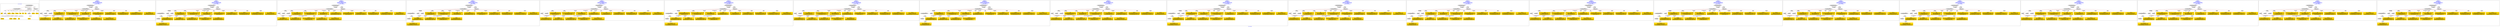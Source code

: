 digraph n0 {
fontcolor="blue"
remincross="true"
label="s07-s-13.json"
subgraph cluster_0 {
label="1-correct model"
n2[style="filled",color="white",fillcolor="lightgray",label="CulturalHeritageObject1"];
n3[shape="plaintext",style="filled",fillcolor="gold",label="dates"];
n4[style="filled",color="white",fillcolor="lightgray",label="Person1"];
n5[shape="plaintext",style="filled",fillcolor="gold",label="dimension"];
n6[shape="plaintext",style="filled",fillcolor="gold",label="technique"];
n7[shape="plaintext",style="filled",fillcolor="gold",label="credit_line"];
n8[shape="plaintext",style="filled",fillcolor="gold",label="origin"];
n9[shape="plaintext",style="filled",fillcolor="gold",label="title"];
n10[shape="plaintext",style="filled",fillcolor="gold",label="ac_id"];
n11[style="filled",color="white",fillcolor="lightgray",label="Concept1"];
n12[shape="plaintext",style="filled",fillcolor="gold",label="nationality"];
n13[shape="plaintext",style="filled",fillcolor="gold",label="birthDate"];
n14[shape="plaintext",style="filled",fillcolor="gold",label="deathDate"];
n15[shape="plaintext",style="filled",fillcolor="gold",label="name"];
n16[style="filled",color="white",fillcolor="lightgray",label="EuropeanaAggregation1"];
n17[style="filled",color="white",fillcolor="lightgray",label="WebResource1"];
n18[style="filled",color="white",fillcolor="lightgray",label="WebResource2"];
n19[shape="plaintext",style="filled",fillcolor="gold",label="image_url"];
n20[shape="plaintext",style="filled",fillcolor="gold",label="audio_url"];
n21[shape="plaintext",style="filled",fillcolor="gold",label="category"];
}
subgraph cluster_1 {
label="candidate 0\nlink coherence:1.0\nnode coherence:1.0\nconfidence:0.45918843134737936\nmapping score:0.5935390009253169\ncost:18.99936\n-precision:0.79-recall:0.79"
n23[style="filled",color="white",fillcolor="lightgray",label="CulturalHeritageObject1"];
n24[style="filled",color="white",fillcolor="lightgray",label="Person1"];
n25[style="filled",color="white",fillcolor="lightgray",label="Concept1"];
n26[style="filled",color="white",fillcolor="lightgray",label="Document1"];
n27[style="filled",color="white",fillcolor="lightgray",label="EuropeanaAggregation1"];
n28[style="filled",color="white",fillcolor="lightgray",label="WebResource1"];
n29[shape="plaintext",style="filled",fillcolor="gold",label="origin\n[CulturalHeritageObject,description,0.317]\n[Concept,prefLabel,0.231]\n[Person,biographicalInformation,0.231]\n[CulturalHeritageObject,title,0.22]"];
n30[shape="plaintext",style="filled",fillcolor="gold",label="category\n[Concept,prefLabel,0.296]\n[CulturalHeritageObject,provenance,0.27]\n[Person,biographicalInformation,0.237]\n[CulturalHeritageObject,description,0.197]"];
n31[shape="plaintext",style="filled",fillcolor="gold",label="ac_id\n[CulturalHeritageObject,accessionNumber,0.288]\n[CulturalHeritageObject,description,0.261]\n[Person,dateOfBirth,0.243]\n[CulturalHeritageObject,provenance,0.209]"];
n32[shape="plaintext",style="filled",fillcolor="gold",label="dates\n[CulturalHeritageObject,created,0.409]\n[Person,dateOfDeath,0.253]\n[Person,dateOfBirth,0.19]\n[CulturalHeritageObject,description,0.148]"];
n33[shape="plaintext",style="filled",fillcolor="gold",label="name\n[Person,nameOfThePerson,0.311]\n[CulturalHeritageObject,description,0.263]\n[Person,biographicalInformation,0.244]\n[CulturalHeritageObject,provenance,0.182]"];
n34[shape="plaintext",style="filled",fillcolor="gold",label="audio_url\n[WebResource,classLink,0.609]\n[Document,classLink,0.348]\n[CulturalHeritageObject,accessionNumber,0.023]\n[CulturalHeritageObject,description,0.019]"];
n35[shape="plaintext",style="filled",fillcolor="gold",label="birthDate\n[Person,dateOfBirth,0.341]\n[Person,dateOfDeath,0.312]\n[CulturalHeritageObject,created,0.215]\n[CulturalHeritageObject,provenance,0.132]"];
n36[shape="plaintext",style="filled",fillcolor="gold",label="title\n[CulturalHeritageObject,title,0.351]\n[CulturalHeritageObject,description,0.326]\n[Person,biographicalInformation,0.176]\n[Concept,prefLabel,0.147]"];
n37[shape="plaintext",style="filled",fillcolor="gold",label="image_url\n[WebResource,classLink,0.651]\n[Document,classLink,0.265]\n[CulturalHeritageObject,description,0.055]\n[Person,biographicalInformation,0.03]"];
n38[shape="plaintext",style="filled",fillcolor="gold",label="deathDate\n[Person,dateOfDeath,0.305]\n[CulturalHeritageObject,description,0.259]\n[CulturalHeritageObject,created,0.241]\n[Person,biographicalInformation,0.195]"];
n39[shape="plaintext",style="filled",fillcolor="gold",label="nationality\n[Person,countryAssociatedWithThePerson,0.774]\n[CulturalHeritageObject,provenance,0.085]\n[Concept,prefLabel,0.084]\n[CulturalHeritageObject,title,0.057]"];
n40[shape="plaintext",style="filled",fillcolor="gold",label="credit_line\n[CulturalHeritageObject,provenance,0.541]\n[CulturalHeritageObject,title,0.161]\n[CulturalHeritageObject,description,0.16]\n[CulturalHeritageObject,rightsHolder,0.137]"];
n41[shape="plaintext",style="filled",fillcolor="gold",label="technique\n[CulturalHeritageObject,medium,0.722]\n[CulturalHeritageObject,description,0.153]\n[Person,biographicalInformation,0.066]\n[CulturalHeritageObject,title,0.059]"];
n42[shape="plaintext",style="filled",fillcolor="gold",label="dimension\n[CulturalHeritageObject,extent,0.774]\n[CulturalHeritageObject,accessionNumber,0.081]\n[CulturalHeritageObject,description,0.08]\n[CulturalHeritageObject,provenance,0.065]"];
}
subgraph cluster_2 {
label="candidate 1\nlink coherence:1.0\nnode coherence:1.0\nconfidence:0.45918843134737936\nmapping score:0.5935390009253169\ncost:19.99936\n-precision:0.75-recall:0.79"
n44[style="filled",color="white",fillcolor="lightgray",label="CulturalHeritageObject1"];
n45[style="filled",color="white",fillcolor="lightgray",label="CulturalHeritageObject2"];
n46[style="filled",color="white",fillcolor="lightgray",label="Person1"];
n47[style="filled",color="white",fillcolor="lightgray",label="Concept1"];
n48[style="filled",color="white",fillcolor="lightgray",label="Document2"];
n49[style="filled",color="white",fillcolor="lightgray",label="EuropeanaAggregation1"];
n50[style="filled",color="white",fillcolor="lightgray",label="WebResource1"];
n51[shape="plaintext",style="filled",fillcolor="gold",label="origin\n[CulturalHeritageObject,description,0.317]\n[Concept,prefLabel,0.231]\n[Person,biographicalInformation,0.231]\n[CulturalHeritageObject,title,0.22]"];
n52[shape="plaintext",style="filled",fillcolor="gold",label="category\n[Concept,prefLabel,0.296]\n[CulturalHeritageObject,provenance,0.27]\n[Person,biographicalInformation,0.237]\n[CulturalHeritageObject,description,0.197]"];
n53[shape="plaintext",style="filled",fillcolor="gold",label="ac_id\n[CulturalHeritageObject,accessionNumber,0.288]\n[CulturalHeritageObject,description,0.261]\n[Person,dateOfBirth,0.243]\n[CulturalHeritageObject,provenance,0.209]"];
n54[shape="plaintext",style="filled",fillcolor="gold",label="audio_url\n[WebResource,classLink,0.609]\n[Document,classLink,0.348]\n[CulturalHeritageObject,accessionNumber,0.023]\n[CulturalHeritageObject,description,0.019]"];
n55[shape="plaintext",style="filled",fillcolor="gold",label="dates\n[CulturalHeritageObject,created,0.409]\n[Person,dateOfDeath,0.253]\n[Person,dateOfBirth,0.19]\n[CulturalHeritageObject,description,0.148]"];
n56[shape="plaintext",style="filled",fillcolor="gold",label="name\n[Person,nameOfThePerson,0.311]\n[CulturalHeritageObject,description,0.263]\n[Person,biographicalInformation,0.244]\n[CulturalHeritageObject,provenance,0.182]"];
n57[shape="plaintext",style="filled",fillcolor="gold",label="birthDate\n[Person,dateOfBirth,0.341]\n[Person,dateOfDeath,0.312]\n[CulturalHeritageObject,created,0.215]\n[CulturalHeritageObject,provenance,0.132]"];
n58[shape="plaintext",style="filled",fillcolor="gold",label="title\n[CulturalHeritageObject,title,0.351]\n[CulturalHeritageObject,description,0.326]\n[Person,biographicalInformation,0.176]\n[Concept,prefLabel,0.147]"];
n59[shape="plaintext",style="filled",fillcolor="gold",label="image_url\n[WebResource,classLink,0.651]\n[Document,classLink,0.265]\n[CulturalHeritageObject,description,0.055]\n[Person,biographicalInformation,0.03]"];
n60[shape="plaintext",style="filled",fillcolor="gold",label="deathDate\n[Person,dateOfDeath,0.305]\n[CulturalHeritageObject,description,0.259]\n[CulturalHeritageObject,created,0.241]\n[Person,biographicalInformation,0.195]"];
n61[shape="plaintext",style="filled",fillcolor="gold",label="nationality\n[Person,countryAssociatedWithThePerson,0.774]\n[CulturalHeritageObject,provenance,0.085]\n[Concept,prefLabel,0.084]\n[CulturalHeritageObject,title,0.057]"];
n62[shape="plaintext",style="filled",fillcolor="gold",label="credit_line\n[CulturalHeritageObject,provenance,0.541]\n[CulturalHeritageObject,title,0.161]\n[CulturalHeritageObject,description,0.16]\n[CulturalHeritageObject,rightsHolder,0.137]"];
n63[shape="plaintext",style="filled",fillcolor="gold",label="technique\n[CulturalHeritageObject,medium,0.722]\n[CulturalHeritageObject,description,0.153]\n[Person,biographicalInformation,0.066]\n[CulturalHeritageObject,title,0.059]"];
n64[shape="plaintext",style="filled",fillcolor="gold",label="dimension\n[CulturalHeritageObject,extent,0.774]\n[CulturalHeritageObject,accessionNumber,0.081]\n[CulturalHeritageObject,description,0.08]\n[CulturalHeritageObject,provenance,0.065]"];
}
subgraph cluster_3 {
label="candidate 10\nlink coherence:1.0\nnode coherence:1.0\nconfidence:0.4499602217849266\nmapping score:0.590462931071166\ncost:18.99936\n-precision:0.74-recall:0.74"
n66[style="filled",color="white",fillcolor="lightgray",label="CulturalHeritageObject1"];
n67[style="filled",color="white",fillcolor="lightgray",label="Person1"];
n68[style="filled",color="white",fillcolor="lightgray",label="Concept1"];
n69[style="filled",color="white",fillcolor="lightgray",label="Document1"];
n70[style="filled",color="white",fillcolor="lightgray",label="EuropeanaAggregation1"];
n71[style="filled",color="white",fillcolor="lightgray",label="WebResource1"];
n72[shape="plaintext",style="filled",fillcolor="gold",label="origin\n[CulturalHeritageObject,description,0.317]\n[Concept,prefLabel,0.231]\n[Person,biographicalInformation,0.231]\n[CulturalHeritageObject,title,0.22]"];
n73[shape="plaintext",style="filled",fillcolor="gold",label="category\n[Concept,prefLabel,0.296]\n[CulturalHeritageObject,provenance,0.27]\n[Person,biographicalInformation,0.237]\n[CulturalHeritageObject,description,0.197]"];
n74[shape="plaintext",style="filled",fillcolor="gold",label="ac_id\n[CulturalHeritageObject,accessionNumber,0.288]\n[CulturalHeritageObject,description,0.261]\n[Person,dateOfBirth,0.243]\n[CulturalHeritageObject,provenance,0.209]"];
n75[shape="plaintext",style="filled",fillcolor="gold",label="dates\n[CulturalHeritageObject,created,0.409]\n[Person,dateOfDeath,0.253]\n[Person,dateOfBirth,0.19]\n[CulturalHeritageObject,description,0.148]"];
n76[shape="plaintext",style="filled",fillcolor="gold",label="audio_url\n[WebResource,classLink,0.609]\n[Document,classLink,0.348]\n[CulturalHeritageObject,accessionNumber,0.023]\n[CulturalHeritageObject,description,0.019]"];
n77[shape="plaintext",style="filled",fillcolor="gold",label="name\n[Person,nameOfThePerson,0.311]\n[CulturalHeritageObject,description,0.263]\n[Person,biographicalInformation,0.244]\n[CulturalHeritageObject,provenance,0.182]"];
n78[shape="plaintext",style="filled",fillcolor="gold",label="birthDate\n[Person,dateOfBirth,0.341]\n[Person,dateOfDeath,0.312]\n[CulturalHeritageObject,created,0.215]\n[CulturalHeritageObject,provenance,0.132]"];
n79[shape="plaintext",style="filled",fillcolor="gold",label="title\n[CulturalHeritageObject,title,0.351]\n[CulturalHeritageObject,description,0.326]\n[Person,biographicalInformation,0.176]\n[Concept,prefLabel,0.147]"];
n80[shape="plaintext",style="filled",fillcolor="gold",label="image_url\n[WebResource,classLink,0.651]\n[Document,classLink,0.265]\n[CulturalHeritageObject,description,0.055]\n[Person,biographicalInformation,0.03]"];
n81[shape="plaintext",style="filled",fillcolor="gold",label="deathDate\n[Person,dateOfDeath,0.305]\n[CulturalHeritageObject,description,0.259]\n[CulturalHeritageObject,created,0.241]\n[Person,biographicalInformation,0.195]"];
n82[shape="plaintext",style="filled",fillcolor="gold",label="nationality\n[Person,countryAssociatedWithThePerson,0.774]\n[CulturalHeritageObject,provenance,0.085]\n[Concept,prefLabel,0.084]\n[CulturalHeritageObject,title,0.057]"];
n83[shape="plaintext",style="filled",fillcolor="gold",label="credit_line\n[CulturalHeritageObject,provenance,0.541]\n[CulturalHeritageObject,title,0.161]\n[CulturalHeritageObject,description,0.16]\n[CulturalHeritageObject,rightsHolder,0.137]"];
n84[shape="plaintext",style="filled",fillcolor="gold",label="technique\n[CulturalHeritageObject,medium,0.722]\n[CulturalHeritageObject,description,0.153]\n[Person,biographicalInformation,0.066]\n[CulturalHeritageObject,title,0.059]"];
n85[shape="plaintext",style="filled",fillcolor="gold",label="dimension\n[CulturalHeritageObject,extent,0.774]\n[CulturalHeritageObject,accessionNumber,0.081]\n[CulturalHeritageObject,description,0.08]\n[CulturalHeritageObject,provenance,0.065]"];
}
subgraph cluster_4 {
label="candidate 11\nlink coherence:1.0\nnode coherence:1.0\nconfidence:0.4499602217849266\nmapping score:0.590462931071166\ncost:19.99936\n-precision:0.7-recall:0.74"
n87[style="filled",color="white",fillcolor="lightgray",label="CulturalHeritageObject1"];
n88[style="filled",color="white",fillcolor="lightgray",label="CulturalHeritageObject2"];
n89[style="filled",color="white",fillcolor="lightgray",label="Person1"];
n90[style="filled",color="white",fillcolor="lightgray",label="Concept1"];
n91[style="filled",color="white",fillcolor="lightgray",label="Document2"];
n92[style="filled",color="white",fillcolor="lightgray",label="EuropeanaAggregation1"];
n93[style="filled",color="white",fillcolor="lightgray",label="WebResource1"];
n94[shape="plaintext",style="filled",fillcolor="gold",label="origin\n[CulturalHeritageObject,description,0.317]\n[Concept,prefLabel,0.231]\n[Person,biographicalInformation,0.231]\n[CulturalHeritageObject,title,0.22]"];
n95[shape="plaintext",style="filled",fillcolor="gold",label="category\n[Concept,prefLabel,0.296]\n[CulturalHeritageObject,provenance,0.27]\n[Person,biographicalInformation,0.237]\n[CulturalHeritageObject,description,0.197]"];
n96[shape="plaintext",style="filled",fillcolor="gold",label="ac_id\n[CulturalHeritageObject,accessionNumber,0.288]\n[CulturalHeritageObject,description,0.261]\n[Person,dateOfBirth,0.243]\n[CulturalHeritageObject,provenance,0.209]"];
n97[shape="plaintext",style="filled",fillcolor="gold",label="audio_url\n[WebResource,classLink,0.609]\n[Document,classLink,0.348]\n[CulturalHeritageObject,accessionNumber,0.023]\n[CulturalHeritageObject,description,0.019]"];
n98[shape="plaintext",style="filled",fillcolor="gold",label="dates\n[CulturalHeritageObject,created,0.409]\n[Person,dateOfDeath,0.253]\n[Person,dateOfBirth,0.19]\n[CulturalHeritageObject,description,0.148]"];
n99[shape="plaintext",style="filled",fillcolor="gold",label="name\n[Person,nameOfThePerson,0.311]\n[CulturalHeritageObject,description,0.263]\n[Person,biographicalInformation,0.244]\n[CulturalHeritageObject,provenance,0.182]"];
n100[shape="plaintext",style="filled",fillcolor="gold",label="birthDate\n[Person,dateOfBirth,0.341]\n[Person,dateOfDeath,0.312]\n[CulturalHeritageObject,created,0.215]\n[CulturalHeritageObject,provenance,0.132]"];
n101[shape="plaintext",style="filled",fillcolor="gold",label="title\n[CulturalHeritageObject,title,0.351]\n[CulturalHeritageObject,description,0.326]\n[Person,biographicalInformation,0.176]\n[Concept,prefLabel,0.147]"];
n102[shape="plaintext",style="filled",fillcolor="gold",label="image_url\n[WebResource,classLink,0.651]\n[Document,classLink,0.265]\n[CulturalHeritageObject,description,0.055]\n[Person,biographicalInformation,0.03]"];
n103[shape="plaintext",style="filled",fillcolor="gold",label="deathDate\n[Person,dateOfDeath,0.305]\n[CulturalHeritageObject,description,0.259]\n[CulturalHeritageObject,created,0.241]\n[Person,biographicalInformation,0.195]"];
n104[shape="plaintext",style="filled",fillcolor="gold",label="nationality\n[Person,countryAssociatedWithThePerson,0.774]\n[CulturalHeritageObject,provenance,0.085]\n[Concept,prefLabel,0.084]\n[CulturalHeritageObject,title,0.057]"];
n105[shape="plaintext",style="filled",fillcolor="gold",label="credit_line\n[CulturalHeritageObject,provenance,0.541]\n[CulturalHeritageObject,title,0.161]\n[CulturalHeritageObject,description,0.16]\n[CulturalHeritageObject,rightsHolder,0.137]"];
n106[shape="plaintext",style="filled",fillcolor="gold",label="technique\n[CulturalHeritageObject,medium,0.722]\n[CulturalHeritageObject,description,0.153]\n[Person,biographicalInformation,0.066]\n[CulturalHeritageObject,title,0.059]"];
n107[shape="plaintext",style="filled",fillcolor="gold",label="dimension\n[CulturalHeritageObject,extent,0.774]\n[CulturalHeritageObject,accessionNumber,0.081]\n[CulturalHeritageObject,description,0.08]\n[CulturalHeritageObject,provenance,0.065]"];
}
subgraph cluster_5 {
label="candidate 12\nlink coherence:1.0\nnode coherence:1.0\nconfidence:0.4486568997315476\nmapping score:0.6019332522914683\ncost:17.99941\n-precision:0.72-recall:0.68"
n109[style="filled",color="white",fillcolor="lightgray",label="CulturalHeritageObject1"];
n110[style="filled",color="white",fillcolor="lightgray",label="Person1"];
n111[style="filled",color="white",fillcolor="lightgray",label="Document1"];
n112[style="filled",color="white",fillcolor="lightgray",label="EuropeanaAggregation1"];
n113[style="filled",color="white",fillcolor="lightgray",label="WebResource1"];
n114[shape="plaintext",style="filled",fillcolor="gold",label="title\n[CulturalHeritageObject,title,0.351]\n[CulturalHeritageObject,description,0.326]\n[Person,biographicalInformation,0.176]\n[Concept,prefLabel,0.147]"];
n115[shape="plaintext",style="filled",fillcolor="gold",label="ac_id\n[CulturalHeritageObject,accessionNumber,0.288]\n[CulturalHeritageObject,description,0.261]\n[Person,dateOfBirth,0.243]\n[CulturalHeritageObject,provenance,0.209]"];
n116[shape="plaintext",style="filled",fillcolor="gold",label="dates\n[CulturalHeritageObject,created,0.409]\n[Person,dateOfDeath,0.253]\n[Person,dateOfBirth,0.19]\n[CulturalHeritageObject,description,0.148]"];
n117[shape="plaintext",style="filled",fillcolor="gold",label="name\n[Person,nameOfThePerson,0.311]\n[CulturalHeritageObject,description,0.263]\n[Person,biographicalInformation,0.244]\n[CulturalHeritageObject,provenance,0.182]"];
n118[shape="plaintext",style="filled",fillcolor="gold",label="audio_url\n[WebResource,classLink,0.609]\n[Document,classLink,0.348]\n[CulturalHeritageObject,accessionNumber,0.023]\n[CulturalHeritageObject,description,0.019]"];
n119[shape="plaintext",style="filled",fillcolor="gold",label="category\n[Concept,prefLabel,0.296]\n[CulturalHeritageObject,provenance,0.27]\n[Person,biographicalInformation,0.237]\n[CulturalHeritageObject,description,0.197]"];
n120[shape="plaintext",style="filled",fillcolor="gold",label="birthDate\n[Person,dateOfBirth,0.341]\n[Person,dateOfDeath,0.312]\n[CulturalHeritageObject,created,0.215]\n[CulturalHeritageObject,provenance,0.132]"];
n121[shape="plaintext",style="filled",fillcolor="gold",label="origin\n[CulturalHeritageObject,description,0.317]\n[Concept,prefLabel,0.231]\n[Person,biographicalInformation,0.231]\n[CulturalHeritageObject,title,0.22]"];
n122[shape="plaintext",style="filled",fillcolor="gold",label="image_url\n[WebResource,classLink,0.651]\n[Document,classLink,0.265]\n[CulturalHeritageObject,description,0.055]\n[Person,biographicalInformation,0.03]"];
n123[shape="plaintext",style="filled",fillcolor="gold",label="deathDate\n[Person,dateOfDeath,0.305]\n[CulturalHeritageObject,description,0.259]\n[CulturalHeritageObject,created,0.241]\n[Person,biographicalInformation,0.195]"];
n124[shape="plaintext",style="filled",fillcolor="gold",label="nationality\n[Person,countryAssociatedWithThePerson,0.774]\n[CulturalHeritageObject,provenance,0.085]\n[Concept,prefLabel,0.084]\n[CulturalHeritageObject,title,0.057]"];
n125[shape="plaintext",style="filled",fillcolor="gold",label="credit_line\n[CulturalHeritageObject,provenance,0.541]\n[CulturalHeritageObject,title,0.161]\n[CulturalHeritageObject,description,0.16]\n[CulturalHeritageObject,rightsHolder,0.137]"];
n126[shape="plaintext",style="filled",fillcolor="gold",label="technique\n[CulturalHeritageObject,medium,0.722]\n[CulturalHeritageObject,description,0.153]\n[Person,biographicalInformation,0.066]\n[CulturalHeritageObject,title,0.059]"];
n127[shape="plaintext",style="filled",fillcolor="gold",label="dimension\n[CulturalHeritageObject,extent,0.774]\n[CulturalHeritageObject,accessionNumber,0.081]\n[CulturalHeritageObject,description,0.08]\n[CulturalHeritageObject,provenance,0.065]"];
}
subgraph cluster_6 {
label="candidate 13\nlink coherence:1.0\nnode coherence:1.0\nconfidence:0.4486568997315476\nmapping score:0.6019332522914683\ncost:18.99941\n-precision:0.68-recall:0.68"
n129[style="filled",color="white",fillcolor="lightgray",label="CulturalHeritageObject1"];
n130[style="filled",color="white",fillcolor="lightgray",label="CulturalHeritageObject2"];
n131[style="filled",color="white",fillcolor="lightgray",label="Person1"];
n132[style="filled",color="white",fillcolor="lightgray",label="Document2"];
n133[style="filled",color="white",fillcolor="lightgray",label="EuropeanaAggregation1"];
n134[style="filled",color="white",fillcolor="lightgray",label="WebResource1"];
n135[shape="plaintext",style="filled",fillcolor="gold",label="title\n[CulturalHeritageObject,title,0.351]\n[CulturalHeritageObject,description,0.326]\n[Person,biographicalInformation,0.176]\n[Concept,prefLabel,0.147]"];
n136[shape="plaintext",style="filled",fillcolor="gold",label="ac_id\n[CulturalHeritageObject,accessionNumber,0.288]\n[CulturalHeritageObject,description,0.261]\n[Person,dateOfBirth,0.243]\n[CulturalHeritageObject,provenance,0.209]"];
n137[shape="plaintext",style="filled",fillcolor="gold",label="audio_url\n[WebResource,classLink,0.609]\n[Document,classLink,0.348]\n[CulturalHeritageObject,accessionNumber,0.023]\n[CulturalHeritageObject,description,0.019]"];
n138[shape="plaintext",style="filled",fillcolor="gold",label="dates\n[CulturalHeritageObject,created,0.409]\n[Person,dateOfDeath,0.253]\n[Person,dateOfBirth,0.19]\n[CulturalHeritageObject,description,0.148]"];
n139[shape="plaintext",style="filled",fillcolor="gold",label="name\n[Person,nameOfThePerson,0.311]\n[CulturalHeritageObject,description,0.263]\n[Person,biographicalInformation,0.244]\n[CulturalHeritageObject,provenance,0.182]"];
n140[shape="plaintext",style="filled",fillcolor="gold",label="category\n[Concept,prefLabel,0.296]\n[CulturalHeritageObject,provenance,0.27]\n[Person,biographicalInformation,0.237]\n[CulturalHeritageObject,description,0.197]"];
n141[shape="plaintext",style="filled",fillcolor="gold",label="birthDate\n[Person,dateOfBirth,0.341]\n[Person,dateOfDeath,0.312]\n[CulturalHeritageObject,created,0.215]\n[CulturalHeritageObject,provenance,0.132]"];
n142[shape="plaintext",style="filled",fillcolor="gold",label="origin\n[CulturalHeritageObject,description,0.317]\n[Concept,prefLabel,0.231]\n[Person,biographicalInformation,0.231]\n[CulturalHeritageObject,title,0.22]"];
n143[shape="plaintext",style="filled",fillcolor="gold",label="image_url\n[WebResource,classLink,0.651]\n[Document,classLink,0.265]\n[CulturalHeritageObject,description,0.055]\n[Person,biographicalInformation,0.03]"];
n144[shape="plaintext",style="filled",fillcolor="gold",label="deathDate\n[Person,dateOfDeath,0.305]\n[CulturalHeritageObject,description,0.259]\n[CulturalHeritageObject,created,0.241]\n[Person,biographicalInformation,0.195]"];
n145[shape="plaintext",style="filled",fillcolor="gold",label="nationality\n[Person,countryAssociatedWithThePerson,0.774]\n[CulturalHeritageObject,provenance,0.085]\n[Concept,prefLabel,0.084]\n[CulturalHeritageObject,title,0.057]"];
n146[shape="plaintext",style="filled",fillcolor="gold",label="credit_line\n[CulturalHeritageObject,provenance,0.541]\n[CulturalHeritageObject,title,0.161]\n[CulturalHeritageObject,description,0.16]\n[CulturalHeritageObject,rightsHolder,0.137]"];
n147[shape="plaintext",style="filled",fillcolor="gold",label="technique\n[CulturalHeritageObject,medium,0.722]\n[CulturalHeritageObject,description,0.153]\n[Person,biographicalInformation,0.066]\n[CulturalHeritageObject,title,0.059]"];
n148[shape="plaintext",style="filled",fillcolor="gold",label="dimension\n[CulturalHeritageObject,extent,0.774]\n[CulturalHeritageObject,accessionNumber,0.081]\n[CulturalHeritageObject,description,0.08]\n[CulturalHeritageObject,provenance,0.065]"];
}
subgraph cluster_7 {
label="candidate 14\nlink coherence:1.0\nnode coherence:1.0\nconfidence:0.4483919455620245\nmapping score:0.6018449342349605\ncost:17.99941\n-precision:0.72-recall:0.68"
n150[style="filled",color="white",fillcolor="lightgray",label="CulturalHeritageObject1"];
n151[style="filled",color="white",fillcolor="lightgray",label="Person1"];
n152[style="filled",color="white",fillcolor="lightgray",label="Document1"];
n153[style="filled",color="white",fillcolor="lightgray",label="EuropeanaAggregation1"];
n154[style="filled",color="white",fillcolor="lightgray",label="WebResource1"];
n155[shape="plaintext",style="filled",fillcolor="gold",label="origin\n[CulturalHeritageObject,description,0.317]\n[Concept,prefLabel,0.231]\n[Person,biographicalInformation,0.231]\n[CulturalHeritageObject,title,0.22]"];
n156[shape="plaintext",style="filled",fillcolor="gold",label="ac_id\n[CulturalHeritageObject,accessionNumber,0.288]\n[CulturalHeritageObject,description,0.261]\n[Person,dateOfBirth,0.243]\n[CulturalHeritageObject,provenance,0.209]"];
n157[shape="plaintext",style="filled",fillcolor="gold",label="dates\n[CulturalHeritageObject,created,0.409]\n[Person,dateOfDeath,0.253]\n[Person,dateOfBirth,0.19]\n[CulturalHeritageObject,description,0.148]"];
n158[shape="plaintext",style="filled",fillcolor="gold",label="image_url\n[WebResource,classLink,0.651]\n[Document,classLink,0.265]\n[CulturalHeritageObject,description,0.055]\n[Person,biographicalInformation,0.03]"];
n159[shape="plaintext",style="filled",fillcolor="gold",label="name\n[Person,nameOfThePerson,0.311]\n[CulturalHeritageObject,description,0.263]\n[Person,biographicalInformation,0.244]\n[CulturalHeritageObject,provenance,0.182]"];
n160[shape="plaintext",style="filled",fillcolor="gold",label="category\n[Concept,prefLabel,0.296]\n[CulturalHeritageObject,provenance,0.27]\n[Person,biographicalInformation,0.237]\n[CulturalHeritageObject,description,0.197]"];
n161[shape="plaintext",style="filled",fillcolor="gold",label="birthDate\n[Person,dateOfBirth,0.341]\n[Person,dateOfDeath,0.312]\n[CulturalHeritageObject,created,0.215]\n[CulturalHeritageObject,provenance,0.132]"];
n162[shape="plaintext",style="filled",fillcolor="gold",label="title\n[CulturalHeritageObject,title,0.351]\n[CulturalHeritageObject,description,0.326]\n[Person,biographicalInformation,0.176]\n[Concept,prefLabel,0.147]"];
n163[shape="plaintext",style="filled",fillcolor="gold",label="audio_url\n[WebResource,classLink,0.609]\n[Document,classLink,0.348]\n[CulturalHeritageObject,accessionNumber,0.023]\n[CulturalHeritageObject,description,0.019]"];
n164[shape="plaintext",style="filled",fillcolor="gold",label="deathDate\n[Person,dateOfDeath,0.305]\n[CulturalHeritageObject,description,0.259]\n[CulturalHeritageObject,created,0.241]\n[Person,biographicalInformation,0.195]"];
n165[shape="plaintext",style="filled",fillcolor="gold",label="nationality\n[Person,countryAssociatedWithThePerson,0.774]\n[CulturalHeritageObject,provenance,0.085]\n[Concept,prefLabel,0.084]\n[CulturalHeritageObject,title,0.057]"];
n166[shape="plaintext",style="filled",fillcolor="gold",label="credit_line\n[CulturalHeritageObject,provenance,0.541]\n[CulturalHeritageObject,title,0.161]\n[CulturalHeritageObject,description,0.16]\n[CulturalHeritageObject,rightsHolder,0.137]"];
n167[shape="plaintext",style="filled",fillcolor="gold",label="technique\n[CulturalHeritageObject,medium,0.722]\n[CulturalHeritageObject,description,0.153]\n[Person,biographicalInformation,0.066]\n[CulturalHeritageObject,title,0.059]"];
n168[shape="plaintext",style="filled",fillcolor="gold",label="dimension\n[CulturalHeritageObject,extent,0.774]\n[CulturalHeritageObject,accessionNumber,0.081]\n[CulturalHeritageObject,description,0.08]\n[CulturalHeritageObject,provenance,0.065]"];
}
subgraph cluster_8 {
label="candidate 15\nlink coherence:1.0\nnode coherence:1.0\nconfidence:0.4483919455620245\nmapping score:0.6018449342349605\ncost:18.99941\n-precision:0.68-recall:0.68"
n170[style="filled",color="white",fillcolor="lightgray",label="CulturalHeritageObject1"];
n171[style="filled",color="white",fillcolor="lightgray",label="CulturalHeritageObject2"];
n172[style="filled",color="white",fillcolor="lightgray",label="Person1"];
n173[style="filled",color="white",fillcolor="lightgray",label="Document2"];
n174[style="filled",color="white",fillcolor="lightgray",label="EuropeanaAggregation1"];
n175[style="filled",color="white",fillcolor="lightgray",label="WebResource1"];
n176[shape="plaintext",style="filled",fillcolor="gold",label="origin\n[CulturalHeritageObject,description,0.317]\n[Concept,prefLabel,0.231]\n[Person,biographicalInformation,0.231]\n[CulturalHeritageObject,title,0.22]"];
n177[shape="plaintext",style="filled",fillcolor="gold",label="ac_id\n[CulturalHeritageObject,accessionNumber,0.288]\n[CulturalHeritageObject,description,0.261]\n[Person,dateOfBirth,0.243]\n[CulturalHeritageObject,provenance,0.209]"];
n178[shape="plaintext",style="filled",fillcolor="gold",label="image_url\n[WebResource,classLink,0.651]\n[Document,classLink,0.265]\n[CulturalHeritageObject,description,0.055]\n[Person,biographicalInformation,0.03]"];
n179[shape="plaintext",style="filled",fillcolor="gold",label="dates\n[CulturalHeritageObject,created,0.409]\n[Person,dateOfDeath,0.253]\n[Person,dateOfBirth,0.19]\n[CulturalHeritageObject,description,0.148]"];
n180[shape="plaintext",style="filled",fillcolor="gold",label="name\n[Person,nameOfThePerson,0.311]\n[CulturalHeritageObject,description,0.263]\n[Person,biographicalInformation,0.244]\n[CulturalHeritageObject,provenance,0.182]"];
n181[shape="plaintext",style="filled",fillcolor="gold",label="category\n[Concept,prefLabel,0.296]\n[CulturalHeritageObject,provenance,0.27]\n[Person,biographicalInformation,0.237]\n[CulturalHeritageObject,description,0.197]"];
n182[shape="plaintext",style="filled",fillcolor="gold",label="birthDate\n[Person,dateOfBirth,0.341]\n[Person,dateOfDeath,0.312]\n[CulturalHeritageObject,created,0.215]\n[CulturalHeritageObject,provenance,0.132]"];
n183[shape="plaintext",style="filled",fillcolor="gold",label="title\n[CulturalHeritageObject,title,0.351]\n[CulturalHeritageObject,description,0.326]\n[Person,biographicalInformation,0.176]\n[Concept,prefLabel,0.147]"];
n184[shape="plaintext",style="filled",fillcolor="gold",label="audio_url\n[WebResource,classLink,0.609]\n[Document,classLink,0.348]\n[CulturalHeritageObject,accessionNumber,0.023]\n[CulturalHeritageObject,description,0.019]"];
n185[shape="plaintext",style="filled",fillcolor="gold",label="deathDate\n[Person,dateOfDeath,0.305]\n[CulturalHeritageObject,description,0.259]\n[CulturalHeritageObject,created,0.241]\n[Person,biographicalInformation,0.195]"];
n186[shape="plaintext",style="filled",fillcolor="gold",label="nationality\n[Person,countryAssociatedWithThePerson,0.774]\n[CulturalHeritageObject,provenance,0.085]\n[Concept,prefLabel,0.084]\n[CulturalHeritageObject,title,0.057]"];
n187[shape="plaintext",style="filled",fillcolor="gold",label="credit_line\n[CulturalHeritageObject,provenance,0.541]\n[CulturalHeritageObject,title,0.161]\n[CulturalHeritageObject,description,0.16]\n[CulturalHeritageObject,rightsHolder,0.137]"];
n188[shape="plaintext",style="filled",fillcolor="gold",label="technique\n[CulturalHeritageObject,medium,0.722]\n[CulturalHeritageObject,description,0.153]\n[Person,biographicalInformation,0.066]\n[CulturalHeritageObject,title,0.059]"];
n189[shape="plaintext",style="filled",fillcolor="gold",label="dimension\n[CulturalHeritageObject,extent,0.774]\n[CulturalHeritageObject,accessionNumber,0.081]\n[CulturalHeritageObject,description,0.08]\n[CulturalHeritageObject,provenance,0.065]"];
}
subgraph cluster_9 {
label="candidate 16\nlink coherence:1.0\nnode coherence:1.0\nconfidence:0.44485364610770234\nmapping score:0.5887607391787579\ncost:18.99936\n-precision:0.68-recall:0.68"
n191[style="filled",color="white",fillcolor="lightgray",label="CulturalHeritageObject1"];
n192[style="filled",color="white",fillcolor="lightgray",label="Person1"];
n193[style="filled",color="white",fillcolor="lightgray",label="Concept1"];
n194[style="filled",color="white",fillcolor="lightgray",label="Document1"];
n195[style="filled",color="white",fillcolor="lightgray",label="EuropeanaAggregation1"];
n196[style="filled",color="white",fillcolor="lightgray",label="WebResource1"];
n197[shape="plaintext",style="filled",fillcolor="gold",label="title\n[CulturalHeritageObject,title,0.351]\n[CulturalHeritageObject,description,0.326]\n[Person,biographicalInformation,0.176]\n[Concept,prefLabel,0.147]"];
n198[shape="plaintext",style="filled",fillcolor="gold",label="category\n[Concept,prefLabel,0.296]\n[CulturalHeritageObject,provenance,0.27]\n[Person,biographicalInformation,0.237]\n[CulturalHeritageObject,description,0.197]"];
n199[shape="plaintext",style="filled",fillcolor="gold",label="dates\n[CulturalHeritageObject,created,0.409]\n[Person,dateOfDeath,0.253]\n[Person,dateOfBirth,0.19]\n[CulturalHeritageObject,description,0.148]"];
n200[shape="plaintext",style="filled",fillcolor="gold",label="name\n[Person,nameOfThePerson,0.311]\n[CulturalHeritageObject,description,0.263]\n[Person,biographicalInformation,0.244]\n[CulturalHeritageObject,provenance,0.182]"];
n201[shape="plaintext",style="filled",fillcolor="gold",label="audio_url\n[WebResource,classLink,0.609]\n[Document,classLink,0.348]\n[CulturalHeritageObject,accessionNumber,0.023]\n[CulturalHeritageObject,description,0.019]"];
n202[shape="plaintext",style="filled",fillcolor="gold",label="ac_id\n[CulturalHeritageObject,accessionNumber,0.288]\n[CulturalHeritageObject,description,0.261]\n[Person,dateOfBirth,0.243]\n[CulturalHeritageObject,provenance,0.209]"];
n203[shape="plaintext",style="filled",fillcolor="gold",label="birthDate\n[Person,dateOfBirth,0.341]\n[Person,dateOfDeath,0.312]\n[CulturalHeritageObject,created,0.215]\n[CulturalHeritageObject,provenance,0.132]"];
n204[shape="plaintext",style="filled",fillcolor="gold",label="origin\n[CulturalHeritageObject,description,0.317]\n[Concept,prefLabel,0.231]\n[Person,biographicalInformation,0.231]\n[CulturalHeritageObject,title,0.22]"];
n205[shape="plaintext",style="filled",fillcolor="gold",label="image_url\n[WebResource,classLink,0.651]\n[Document,classLink,0.265]\n[CulturalHeritageObject,description,0.055]\n[Person,biographicalInformation,0.03]"];
n206[shape="plaintext",style="filled",fillcolor="gold",label="deathDate\n[Person,dateOfDeath,0.305]\n[CulturalHeritageObject,description,0.259]\n[CulturalHeritageObject,created,0.241]\n[Person,biographicalInformation,0.195]"];
n207[shape="plaintext",style="filled",fillcolor="gold",label="nationality\n[Person,countryAssociatedWithThePerson,0.774]\n[CulturalHeritageObject,provenance,0.085]\n[Concept,prefLabel,0.084]\n[CulturalHeritageObject,title,0.057]"];
n208[shape="plaintext",style="filled",fillcolor="gold",label="credit_line\n[CulturalHeritageObject,provenance,0.541]\n[CulturalHeritageObject,title,0.161]\n[CulturalHeritageObject,description,0.16]\n[CulturalHeritageObject,rightsHolder,0.137]"];
n209[shape="plaintext",style="filled",fillcolor="gold",label="technique\n[CulturalHeritageObject,medium,0.722]\n[CulturalHeritageObject,description,0.153]\n[Person,biographicalInformation,0.066]\n[CulturalHeritageObject,title,0.059]"];
n210[shape="plaintext",style="filled",fillcolor="gold",label="dimension\n[CulturalHeritageObject,extent,0.774]\n[CulturalHeritageObject,accessionNumber,0.081]\n[CulturalHeritageObject,description,0.08]\n[CulturalHeritageObject,provenance,0.065]"];
}
subgraph cluster_10 {
label="candidate 17\nlink coherence:1.0\nnode coherence:1.0\nconfidence:0.44485364610770234\nmapping score:0.5887607391787579\ncost:19.99936\n-precision:0.65-recall:0.68"
n212[style="filled",color="white",fillcolor="lightgray",label="CulturalHeritageObject1"];
n213[style="filled",color="white",fillcolor="lightgray",label="CulturalHeritageObject2"];
n214[style="filled",color="white",fillcolor="lightgray",label="Person1"];
n215[style="filled",color="white",fillcolor="lightgray",label="Concept1"];
n216[style="filled",color="white",fillcolor="lightgray",label="Document2"];
n217[style="filled",color="white",fillcolor="lightgray",label="EuropeanaAggregation1"];
n218[style="filled",color="white",fillcolor="lightgray",label="WebResource1"];
n219[shape="plaintext",style="filled",fillcolor="gold",label="title\n[CulturalHeritageObject,title,0.351]\n[CulturalHeritageObject,description,0.326]\n[Person,biographicalInformation,0.176]\n[Concept,prefLabel,0.147]"];
n220[shape="plaintext",style="filled",fillcolor="gold",label="category\n[Concept,prefLabel,0.296]\n[CulturalHeritageObject,provenance,0.27]\n[Person,biographicalInformation,0.237]\n[CulturalHeritageObject,description,0.197]"];
n221[shape="plaintext",style="filled",fillcolor="gold",label="audio_url\n[WebResource,classLink,0.609]\n[Document,classLink,0.348]\n[CulturalHeritageObject,accessionNumber,0.023]\n[CulturalHeritageObject,description,0.019]"];
n222[shape="plaintext",style="filled",fillcolor="gold",label="dates\n[CulturalHeritageObject,created,0.409]\n[Person,dateOfDeath,0.253]\n[Person,dateOfBirth,0.19]\n[CulturalHeritageObject,description,0.148]"];
n223[shape="plaintext",style="filled",fillcolor="gold",label="name\n[Person,nameOfThePerson,0.311]\n[CulturalHeritageObject,description,0.263]\n[Person,biographicalInformation,0.244]\n[CulturalHeritageObject,provenance,0.182]"];
n224[shape="plaintext",style="filled",fillcolor="gold",label="ac_id\n[CulturalHeritageObject,accessionNumber,0.288]\n[CulturalHeritageObject,description,0.261]\n[Person,dateOfBirth,0.243]\n[CulturalHeritageObject,provenance,0.209]"];
n225[shape="plaintext",style="filled",fillcolor="gold",label="birthDate\n[Person,dateOfBirth,0.341]\n[Person,dateOfDeath,0.312]\n[CulturalHeritageObject,created,0.215]\n[CulturalHeritageObject,provenance,0.132]"];
n226[shape="plaintext",style="filled",fillcolor="gold",label="origin\n[CulturalHeritageObject,description,0.317]\n[Concept,prefLabel,0.231]\n[Person,biographicalInformation,0.231]\n[CulturalHeritageObject,title,0.22]"];
n227[shape="plaintext",style="filled",fillcolor="gold",label="image_url\n[WebResource,classLink,0.651]\n[Document,classLink,0.265]\n[CulturalHeritageObject,description,0.055]\n[Person,biographicalInformation,0.03]"];
n228[shape="plaintext",style="filled",fillcolor="gold",label="deathDate\n[Person,dateOfDeath,0.305]\n[CulturalHeritageObject,description,0.259]\n[CulturalHeritageObject,created,0.241]\n[Person,biographicalInformation,0.195]"];
n229[shape="plaintext",style="filled",fillcolor="gold",label="nationality\n[Person,countryAssociatedWithThePerson,0.774]\n[CulturalHeritageObject,provenance,0.085]\n[Concept,prefLabel,0.084]\n[CulturalHeritageObject,title,0.057]"];
n230[shape="plaintext",style="filled",fillcolor="gold",label="credit_line\n[CulturalHeritageObject,provenance,0.541]\n[CulturalHeritageObject,title,0.161]\n[CulturalHeritageObject,description,0.16]\n[CulturalHeritageObject,rightsHolder,0.137]"];
n231[shape="plaintext",style="filled",fillcolor="gold",label="technique\n[CulturalHeritageObject,medium,0.722]\n[CulturalHeritageObject,description,0.153]\n[Person,biographicalInformation,0.066]\n[CulturalHeritageObject,title,0.059]"];
n232[shape="plaintext",style="filled",fillcolor="gold",label="dimension\n[CulturalHeritageObject,extent,0.774]\n[CulturalHeritageObject,accessionNumber,0.081]\n[CulturalHeritageObject,description,0.08]\n[CulturalHeritageObject,provenance,0.065]"];
}
subgraph cluster_11 {
label="candidate 18\nlink coherence:1.0\nnode coherence:1.0\nconfidence:0.44458869193817924\nmapping score:0.5886724211222502\ncost:18.99936\n-precision:0.68-recall:0.68"
n234[style="filled",color="white",fillcolor="lightgray",label="CulturalHeritageObject1"];
n235[style="filled",color="white",fillcolor="lightgray",label="Person1"];
n236[style="filled",color="white",fillcolor="lightgray",label="Concept1"];
n237[style="filled",color="white",fillcolor="lightgray",label="Document1"];
n238[style="filled",color="white",fillcolor="lightgray",label="EuropeanaAggregation1"];
n239[style="filled",color="white",fillcolor="lightgray",label="WebResource1"];
n240[shape="plaintext",style="filled",fillcolor="gold",label="origin\n[CulturalHeritageObject,description,0.317]\n[Concept,prefLabel,0.231]\n[Person,biographicalInformation,0.231]\n[CulturalHeritageObject,title,0.22]"];
n241[shape="plaintext",style="filled",fillcolor="gold",label="category\n[Concept,prefLabel,0.296]\n[CulturalHeritageObject,provenance,0.27]\n[Person,biographicalInformation,0.237]\n[CulturalHeritageObject,description,0.197]"];
n242[shape="plaintext",style="filled",fillcolor="gold",label="dates\n[CulturalHeritageObject,created,0.409]\n[Person,dateOfDeath,0.253]\n[Person,dateOfBirth,0.19]\n[CulturalHeritageObject,description,0.148]"];
n243[shape="plaintext",style="filled",fillcolor="gold",label="image_url\n[WebResource,classLink,0.651]\n[Document,classLink,0.265]\n[CulturalHeritageObject,description,0.055]\n[Person,biographicalInformation,0.03]"];
n244[shape="plaintext",style="filled",fillcolor="gold",label="name\n[Person,nameOfThePerson,0.311]\n[CulturalHeritageObject,description,0.263]\n[Person,biographicalInformation,0.244]\n[CulturalHeritageObject,provenance,0.182]"];
n245[shape="plaintext",style="filled",fillcolor="gold",label="ac_id\n[CulturalHeritageObject,accessionNumber,0.288]\n[CulturalHeritageObject,description,0.261]\n[Person,dateOfBirth,0.243]\n[CulturalHeritageObject,provenance,0.209]"];
n246[shape="plaintext",style="filled",fillcolor="gold",label="birthDate\n[Person,dateOfBirth,0.341]\n[Person,dateOfDeath,0.312]\n[CulturalHeritageObject,created,0.215]\n[CulturalHeritageObject,provenance,0.132]"];
n247[shape="plaintext",style="filled",fillcolor="gold",label="title\n[CulturalHeritageObject,title,0.351]\n[CulturalHeritageObject,description,0.326]\n[Person,biographicalInformation,0.176]\n[Concept,prefLabel,0.147]"];
n248[shape="plaintext",style="filled",fillcolor="gold",label="audio_url\n[WebResource,classLink,0.609]\n[Document,classLink,0.348]\n[CulturalHeritageObject,accessionNumber,0.023]\n[CulturalHeritageObject,description,0.019]"];
n249[shape="plaintext",style="filled",fillcolor="gold",label="deathDate\n[Person,dateOfDeath,0.305]\n[CulturalHeritageObject,description,0.259]\n[CulturalHeritageObject,created,0.241]\n[Person,biographicalInformation,0.195]"];
n250[shape="plaintext",style="filled",fillcolor="gold",label="nationality\n[Person,countryAssociatedWithThePerson,0.774]\n[CulturalHeritageObject,provenance,0.085]\n[Concept,prefLabel,0.084]\n[CulturalHeritageObject,title,0.057]"];
n251[shape="plaintext",style="filled",fillcolor="gold",label="credit_line\n[CulturalHeritageObject,provenance,0.541]\n[CulturalHeritageObject,title,0.161]\n[CulturalHeritageObject,description,0.16]\n[CulturalHeritageObject,rightsHolder,0.137]"];
n252[shape="plaintext",style="filled",fillcolor="gold",label="technique\n[CulturalHeritageObject,medium,0.722]\n[CulturalHeritageObject,description,0.153]\n[Person,biographicalInformation,0.066]\n[CulturalHeritageObject,title,0.059]"];
n253[shape="plaintext",style="filled",fillcolor="gold",label="dimension\n[CulturalHeritageObject,extent,0.774]\n[CulturalHeritageObject,accessionNumber,0.081]\n[CulturalHeritageObject,description,0.08]\n[CulturalHeritageObject,provenance,0.065]"];
}
subgraph cluster_12 {
label="candidate 19\nlink coherence:1.0\nnode coherence:1.0\nconfidence:0.44458869193817924\nmapping score:0.5886724211222502\ncost:19.99936\n-precision:0.65-recall:0.68"
n255[style="filled",color="white",fillcolor="lightgray",label="CulturalHeritageObject1"];
n256[style="filled",color="white",fillcolor="lightgray",label="CulturalHeritageObject2"];
n257[style="filled",color="white",fillcolor="lightgray",label="Person1"];
n258[style="filled",color="white",fillcolor="lightgray",label="Concept1"];
n259[style="filled",color="white",fillcolor="lightgray",label="Document2"];
n260[style="filled",color="white",fillcolor="lightgray",label="EuropeanaAggregation1"];
n261[style="filled",color="white",fillcolor="lightgray",label="WebResource1"];
n262[shape="plaintext",style="filled",fillcolor="gold",label="origin\n[CulturalHeritageObject,description,0.317]\n[Concept,prefLabel,0.231]\n[Person,biographicalInformation,0.231]\n[CulturalHeritageObject,title,0.22]"];
n263[shape="plaintext",style="filled",fillcolor="gold",label="category\n[Concept,prefLabel,0.296]\n[CulturalHeritageObject,provenance,0.27]\n[Person,biographicalInformation,0.237]\n[CulturalHeritageObject,description,0.197]"];
n264[shape="plaintext",style="filled",fillcolor="gold",label="image_url\n[WebResource,classLink,0.651]\n[Document,classLink,0.265]\n[CulturalHeritageObject,description,0.055]\n[Person,biographicalInformation,0.03]"];
n265[shape="plaintext",style="filled",fillcolor="gold",label="dates\n[CulturalHeritageObject,created,0.409]\n[Person,dateOfDeath,0.253]\n[Person,dateOfBirth,0.19]\n[CulturalHeritageObject,description,0.148]"];
n266[shape="plaintext",style="filled",fillcolor="gold",label="name\n[Person,nameOfThePerson,0.311]\n[CulturalHeritageObject,description,0.263]\n[Person,biographicalInformation,0.244]\n[CulturalHeritageObject,provenance,0.182]"];
n267[shape="plaintext",style="filled",fillcolor="gold",label="ac_id\n[CulturalHeritageObject,accessionNumber,0.288]\n[CulturalHeritageObject,description,0.261]\n[Person,dateOfBirth,0.243]\n[CulturalHeritageObject,provenance,0.209]"];
n268[shape="plaintext",style="filled",fillcolor="gold",label="birthDate\n[Person,dateOfBirth,0.341]\n[Person,dateOfDeath,0.312]\n[CulturalHeritageObject,created,0.215]\n[CulturalHeritageObject,provenance,0.132]"];
n269[shape="plaintext",style="filled",fillcolor="gold",label="title\n[CulturalHeritageObject,title,0.351]\n[CulturalHeritageObject,description,0.326]\n[Person,biographicalInformation,0.176]\n[Concept,prefLabel,0.147]"];
n270[shape="plaintext",style="filled",fillcolor="gold",label="audio_url\n[WebResource,classLink,0.609]\n[Document,classLink,0.348]\n[CulturalHeritageObject,accessionNumber,0.023]\n[CulturalHeritageObject,description,0.019]"];
n271[shape="plaintext",style="filled",fillcolor="gold",label="deathDate\n[Person,dateOfDeath,0.305]\n[CulturalHeritageObject,description,0.259]\n[CulturalHeritageObject,created,0.241]\n[Person,biographicalInformation,0.195]"];
n272[shape="plaintext",style="filled",fillcolor="gold",label="nationality\n[Person,countryAssociatedWithThePerson,0.774]\n[CulturalHeritageObject,provenance,0.085]\n[Concept,prefLabel,0.084]\n[CulturalHeritageObject,title,0.057]"];
n273[shape="plaintext",style="filled",fillcolor="gold",label="credit_line\n[CulturalHeritageObject,provenance,0.541]\n[CulturalHeritageObject,title,0.161]\n[CulturalHeritageObject,description,0.16]\n[CulturalHeritageObject,rightsHolder,0.137]"];
n274[shape="plaintext",style="filled",fillcolor="gold",label="technique\n[CulturalHeritageObject,medium,0.722]\n[CulturalHeritageObject,description,0.153]\n[Person,biographicalInformation,0.066]\n[CulturalHeritageObject,title,0.059]"];
n275[shape="plaintext",style="filled",fillcolor="gold",label="dimension\n[CulturalHeritageObject,extent,0.774]\n[CulturalHeritageObject,accessionNumber,0.081]\n[CulturalHeritageObject,description,0.08]\n[CulturalHeritageObject,provenance,0.065]"];
}
subgraph cluster_13 {
label="candidate 2\nlink coherence:1.0\nnode coherence:1.0\nconfidence:0.45732043068503214\nmapping score:0.6048210959426298\ncost:17.99941\n-precision:0.78-recall:0.74"
n277[style="filled",color="white",fillcolor="lightgray",label="CulturalHeritageObject1"];
n278[style="filled",color="white",fillcolor="lightgray",label="Person1"];
n279[style="filled",color="white",fillcolor="lightgray",label="Document1"];
n280[style="filled",color="white",fillcolor="lightgray",label="EuropeanaAggregation1"];
n281[style="filled",color="white",fillcolor="lightgray",label="WebResource1"];
n282[shape="plaintext",style="filled",fillcolor="gold",label="origin\n[CulturalHeritageObject,description,0.317]\n[Concept,prefLabel,0.231]\n[Person,biographicalInformation,0.231]\n[CulturalHeritageObject,title,0.22]"];
n283[shape="plaintext",style="filled",fillcolor="gold",label="ac_id\n[CulturalHeritageObject,accessionNumber,0.288]\n[CulturalHeritageObject,description,0.261]\n[Person,dateOfBirth,0.243]\n[CulturalHeritageObject,provenance,0.209]"];
n284[shape="plaintext",style="filled",fillcolor="gold",label="dates\n[CulturalHeritageObject,created,0.409]\n[Person,dateOfDeath,0.253]\n[Person,dateOfBirth,0.19]\n[CulturalHeritageObject,description,0.148]"];
n285[shape="plaintext",style="filled",fillcolor="gold",label="name\n[Person,nameOfThePerson,0.311]\n[CulturalHeritageObject,description,0.263]\n[Person,biographicalInformation,0.244]\n[CulturalHeritageObject,provenance,0.182]"];
n286[shape="plaintext",style="filled",fillcolor="gold",label="audio_url\n[WebResource,classLink,0.609]\n[Document,classLink,0.348]\n[CulturalHeritageObject,accessionNumber,0.023]\n[CulturalHeritageObject,description,0.019]"];
n287[shape="plaintext",style="filled",fillcolor="gold",label="category\n[Concept,prefLabel,0.296]\n[CulturalHeritageObject,provenance,0.27]\n[Person,biographicalInformation,0.237]\n[CulturalHeritageObject,description,0.197]"];
n288[shape="plaintext",style="filled",fillcolor="gold",label="birthDate\n[Person,dateOfBirth,0.341]\n[Person,dateOfDeath,0.312]\n[CulturalHeritageObject,created,0.215]\n[CulturalHeritageObject,provenance,0.132]"];
n289[shape="plaintext",style="filled",fillcolor="gold",label="title\n[CulturalHeritageObject,title,0.351]\n[CulturalHeritageObject,description,0.326]\n[Person,biographicalInformation,0.176]\n[Concept,prefLabel,0.147]"];
n290[shape="plaintext",style="filled",fillcolor="gold",label="image_url\n[WebResource,classLink,0.651]\n[Document,classLink,0.265]\n[CulturalHeritageObject,description,0.055]\n[Person,biographicalInformation,0.03]"];
n291[shape="plaintext",style="filled",fillcolor="gold",label="deathDate\n[Person,dateOfDeath,0.305]\n[CulturalHeritageObject,description,0.259]\n[CulturalHeritageObject,created,0.241]\n[Person,biographicalInformation,0.195]"];
n292[shape="plaintext",style="filled",fillcolor="gold",label="nationality\n[Person,countryAssociatedWithThePerson,0.774]\n[CulturalHeritageObject,provenance,0.085]\n[Concept,prefLabel,0.084]\n[CulturalHeritageObject,title,0.057]"];
n293[shape="plaintext",style="filled",fillcolor="gold",label="credit_line\n[CulturalHeritageObject,provenance,0.541]\n[CulturalHeritageObject,title,0.161]\n[CulturalHeritageObject,description,0.16]\n[CulturalHeritageObject,rightsHolder,0.137]"];
n294[shape="plaintext",style="filled",fillcolor="gold",label="technique\n[CulturalHeritageObject,medium,0.722]\n[CulturalHeritageObject,description,0.153]\n[Person,biographicalInformation,0.066]\n[CulturalHeritageObject,title,0.059]"];
n295[shape="plaintext",style="filled",fillcolor="gold",label="dimension\n[CulturalHeritageObject,extent,0.774]\n[CulturalHeritageObject,accessionNumber,0.081]\n[CulturalHeritageObject,description,0.08]\n[CulturalHeritageObject,provenance,0.065]"];
}
subgraph cluster_14 {
label="candidate 3\nlink coherence:1.0\nnode coherence:1.0\nconfidence:0.45732043068503214\nmapping score:0.6048210959426298\ncost:18.99941\n-precision:0.74-recall:0.74"
n297[style="filled",color="white",fillcolor="lightgray",label="CulturalHeritageObject1"];
n298[style="filled",color="white",fillcolor="lightgray",label="CulturalHeritageObject2"];
n299[style="filled",color="white",fillcolor="lightgray",label="Person1"];
n300[style="filled",color="white",fillcolor="lightgray",label="Document2"];
n301[style="filled",color="white",fillcolor="lightgray",label="EuropeanaAggregation1"];
n302[style="filled",color="white",fillcolor="lightgray",label="WebResource1"];
n303[shape="plaintext",style="filled",fillcolor="gold",label="origin\n[CulturalHeritageObject,description,0.317]\n[Concept,prefLabel,0.231]\n[Person,biographicalInformation,0.231]\n[CulturalHeritageObject,title,0.22]"];
n304[shape="plaintext",style="filled",fillcolor="gold",label="ac_id\n[CulturalHeritageObject,accessionNumber,0.288]\n[CulturalHeritageObject,description,0.261]\n[Person,dateOfBirth,0.243]\n[CulturalHeritageObject,provenance,0.209]"];
n305[shape="plaintext",style="filled",fillcolor="gold",label="audio_url\n[WebResource,classLink,0.609]\n[Document,classLink,0.348]\n[CulturalHeritageObject,accessionNumber,0.023]\n[CulturalHeritageObject,description,0.019]"];
n306[shape="plaintext",style="filled",fillcolor="gold",label="dates\n[CulturalHeritageObject,created,0.409]\n[Person,dateOfDeath,0.253]\n[Person,dateOfBirth,0.19]\n[CulturalHeritageObject,description,0.148]"];
n307[shape="plaintext",style="filled",fillcolor="gold",label="name\n[Person,nameOfThePerson,0.311]\n[CulturalHeritageObject,description,0.263]\n[Person,biographicalInformation,0.244]\n[CulturalHeritageObject,provenance,0.182]"];
n308[shape="plaintext",style="filled",fillcolor="gold",label="category\n[Concept,prefLabel,0.296]\n[CulturalHeritageObject,provenance,0.27]\n[Person,biographicalInformation,0.237]\n[CulturalHeritageObject,description,0.197]"];
n309[shape="plaintext",style="filled",fillcolor="gold",label="birthDate\n[Person,dateOfBirth,0.341]\n[Person,dateOfDeath,0.312]\n[CulturalHeritageObject,created,0.215]\n[CulturalHeritageObject,provenance,0.132]"];
n310[shape="plaintext",style="filled",fillcolor="gold",label="title\n[CulturalHeritageObject,title,0.351]\n[CulturalHeritageObject,description,0.326]\n[Person,biographicalInformation,0.176]\n[Concept,prefLabel,0.147]"];
n311[shape="plaintext",style="filled",fillcolor="gold",label="image_url\n[WebResource,classLink,0.651]\n[Document,classLink,0.265]\n[CulturalHeritageObject,description,0.055]\n[Person,biographicalInformation,0.03]"];
n312[shape="plaintext",style="filled",fillcolor="gold",label="deathDate\n[Person,dateOfDeath,0.305]\n[CulturalHeritageObject,description,0.259]\n[CulturalHeritageObject,created,0.241]\n[Person,biographicalInformation,0.195]"];
n313[shape="plaintext",style="filled",fillcolor="gold",label="nationality\n[Person,countryAssociatedWithThePerson,0.774]\n[CulturalHeritageObject,provenance,0.085]\n[Concept,prefLabel,0.084]\n[CulturalHeritageObject,title,0.057]"];
n314[shape="plaintext",style="filled",fillcolor="gold",label="credit_line\n[CulturalHeritageObject,provenance,0.541]\n[CulturalHeritageObject,title,0.161]\n[CulturalHeritageObject,description,0.16]\n[CulturalHeritageObject,rightsHolder,0.137]"];
n315[shape="plaintext",style="filled",fillcolor="gold",label="technique\n[CulturalHeritageObject,medium,0.722]\n[CulturalHeritageObject,description,0.153]\n[Person,biographicalInformation,0.066]\n[CulturalHeritageObject,title,0.059]"];
n316[shape="plaintext",style="filled",fillcolor="gold",label="dimension\n[CulturalHeritageObject,extent,0.774]\n[CulturalHeritageObject,accessionNumber,0.081]\n[CulturalHeritageObject,description,0.08]\n[CulturalHeritageObject,provenance,0.065]"];
}
subgraph cluster_15 {
label="candidate 4\nlink coherence:1.0\nnode coherence:1.0\nconfidence:0.4535171770611869\nmapping score:0.5916485828299194\ncost:18.99936\n-precision:0.74-recall:0.74"
n318[style="filled",color="white",fillcolor="lightgray",label="CulturalHeritageObject1"];
n319[style="filled",color="white",fillcolor="lightgray",label="Person1"];
n320[style="filled",color="white",fillcolor="lightgray",label="Concept1"];
n321[style="filled",color="white",fillcolor="lightgray",label="Document1"];
n322[style="filled",color="white",fillcolor="lightgray",label="EuropeanaAggregation1"];
n323[style="filled",color="white",fillcolor="lightgray",label="WebResource1"];
n324[shape="plaintext",style="filled",fillcolor="gold",label="origin\n[CulturalHeritageObject,description,0.317]\n[Concept,prefLabel,0.231]\n[Person,biographicalInformation,0.231]\n[CulturalHeritageObject,title,0.22]"];
n325[shape="plaintext",style="filled",fillcolor="gold",label="category\n[Concept,prefLabel,0.296]\n[CulturalHeritageObject,provenance,0.27]\n[Person,biographicalInformation,0.237]\n[CulturalHeritageObject,description,0.197]"];
n326[shape="plaintext",style="filled",fillcolor="gold",label="dates\n[CulturalHeritageObject,created,0.409]\n[Person,dateOfDeath,0.253]\n[Person,dateOfBirth,0.19]\n[CulturalHeritageObject,description,0.148]"];
n327[shape="plaintext",style="filled",fillcolor="gold",label="name\n[Person,nameOfThePerson,0.311]\n[CulturalHeritageObject,description,0.263]\n[Person,biographicalInformation,0.244]\n[CulturalHeritageObject,provenance,0.182]"];
n328[shape="plaintext",style="filled",fillcolor="gold",label="audio_url\n[WebResource,classLink,0.609]\n[Document,classLink,0.348]\n[CulturalHeritageObject,accessionNumber,0.023]\n[CulturalHeritageObject,description,0.019]"];
n329[shape="plaintext",style="filled",fillcolor="gold",label="ac_id\n[CulturalHeritageObject,accessionNumber,0.288]\n[CulturalHeritageObject,description,0.261]\n[Person,dateOfBirth,0.243]\n[CulturalHeritageObject,provenance,0.209]"];
n330[shape="plaintext",style="filled",fillcolor="gold",label="birthDate\n[Person,dateOfBirth,0.341]\n[Person,dateOfDeath,0.312]\n[CulturalHeritageObject,created,0.215]\n[CulturalHeritageObject,provenance,0.132]"];
n331[shape="plaintext",style="filled",fillcolor="gold",label="title\n[CulturalHeritageObject,title,0.351]\n[CulturalHeritageObject,description,0.326]\n[Person,biographicalInformation,0.176]\n[Concept,prefLabel,0.147]"];
n332[shape="plaintext",style="filled",fillcolor="gold",label="image_url\n[WebResource,classLink,0.651]\n[Document,classLink,0.265]\n[CulturalHeritageObject,description,0.055]\n[Person,biographicalInformation,0.03]"];
n333[shape="plaintext",style="filled",fillcolor="gold",label="deathDate\n[Person,dateOfDeath,0.305]\n[CulturalHeritageObject,description,0.259]\n[CulturalHeritageObject,created,0.241]\n[Person,biographicalInformation,0.195]"];
n334[shape="plaintext",style="filled",fillcolor="gold",label="nationality\n[Person,countryAssociatedWithThePerson,0.774]\n[CulturalHeritageObject,provenance,0.085]\n[Concept,prefLabel,0.084]\n[CulturalHeritageObject,title,0.057]"];
n335[shape="plaintext",style="filled",fillcolor="gold",label="credit_line\n[CulturalHeritageObject,provenance,0.541]\n[CulturalHeritageObject,title,0.161]\n[CulturalHeritageObject,description,0.16]\n[CulturalHeritageObject,rightsHolder,0.137]"];
n336[shape="plaintext",style="filled",fillcolor="gold",label="technique\n[CulturalHeritageObject,medium,0.722]\n[CulturalHeritageObject,description,0.153]\n[Person,biographicalInformation,0.066]\n[CulturalHeritageObject,title,0.059]"];
n337[shape="plaintext",style="filled",fillcolor="gold",label="dimension\n[CulturalHeritageObject,extent,0.774]\n[CulturalHeritageObject,accessionNumber,0.081]\n[CulturalHeritageObject,description,0.08]\n[CulturalHeritageObject,provenance,0.065]"];
}
subgraph cluster_16 {
label="candidate 5\nlink coherence:1.0\nnode coherence:1.0\nconfidence:0.4535171770611869\nmapping score:0.5916485828299194\ncost:19.99936\n-precision:0.7-recall:0.74"
n339[style="filled",color="white",fillcolor="lightgray",label="CulturalHeritageObject1"];
n340[style="filled",color="white",fillcolor="lightgray",label="CulturalHeritageObject2"];
n341[style="filled",color="white",fillcolor="lightgray",label="Person1"];
n342[style="filled",color="white",fillcolor="lightgray",label="Concept1"];
n343[style="filled",color="white",fillcolor="lightgray",label="Document2"];
n344[style="filled",color="white",fillcolor="lightgray",label="EuropeanaAggregation1"];
n345[style="filled",color="white",fillcolor="lightgray",label="WebResource1"];
n346[shape="plaintext",style="filled",fillcolor="gold",label="origin\n[CulturalHeritageObject,description,0.317]\n[Concept,prefLabel,0.231]\n[Person,biographicalInformation,0.231]\n[CulturalHeritageObject,title,0.22]"];
n347[shape="plaintext",style="filled",fillcolor="gold",label="category\n[Concept,prefLabel,0.296]\n[CulturalHeritageObject,provenance,0.27]\n[Person,biographicalInformation,0.237]\n[CulturalHeritageObject,description,0.197]"];
n348[shape="plaintext",style="filled",fillcolor="gold",label="audio_url\n[WebResource,classLink,0.609]\n[Document,classLink,0.348]\n[CulturalHeritageObject,accessionNumber,0.023]\n[CulturalHeritageObject,description,0.019]"];
n349[shape="plaintext",style="filled",fillcolor="gold",label="dates\n[CulturalHeritageObject,created,0.409]\n[Person,dateOfDeath,0.253]\n[Person,dateOfBirth,0.19]\n[CulturalHeritageObject,description,0.148]"];
n350[shape="plaintext",style="filled",fillcolor="gold",label="name\n[Person,nameOfThePerson,0.311]\n[CulturalHeritageObject,description,0.263]\n[Person,biographicalInformation,0.244]\n[CulturalHeritageObject,provenance,0.182]"];
n351[shape="plaintext",style="filled",fillcolor="gold",label="ac_id\n[CulturalHeritageObject,accessionNumber,0.288]\n[CulturalHeritageObject,description,0.261]\n[Person,dateOfBirth,0.243]\n[CulturalHeritageObject,provenance,0.209]"];
n352[shape="plaintext",style="filled",fillcolor="gold",label="birthDate\n[Person,dateOfBirth,0.341]\n[Person,dateOfDeath,0.312]\n[CulturalHeritageObject,created,0.215]\n[CulturalHeritageObject,provenance,0.132]"];
n353[shape="plaintext",style="filled",fillcolor="gold",label="title\n[CulturalHeritageObject,title,0.351]\n[CulturalHeritageObject,description,0.326]\n[Person,biographicalInformation,0.176]\n[Concept,prefLabel,0.147]"];
n354[shape="plaintext",style="filled",fillcolor="gold",label="image_url\n[WebResource,classLink,0.651]\n[Document,classLink,0.265]\n[CulturalHeritageObject,description,0.055]\n[Person,biographicalInformation,0.03]"];
n355[shape="plaintext",style="filled",fillcolor="gold",label="deathDate\n[Person,dateOfDeath,0.305]\n[CulturalHeritageObject,description,0.259]\n[CulturalHeritageObject,created,0.241]\n[Person,biographicalInformation,0.195]"];
n356[shape="plaintext",style="filled",fillcolor="gold",label="nationality\n[Person,countryAssociatedWithThePerson,0.774]\n[CulturalHeritageObject,provenance,0.085]\n[Concept,prefLabel,0.084]\n[CulturalHeritageObject,title,0.057]"];
n357[shape="plaintext",style="filled",fillcolor="gold",label="credit_line\n[CulturalHeritageObject,provenance,0.541]\n[CulturalHeritageObject,title,0.161]\n[CulturalHeritageObject,description,0.16]\n[CulturalHeritageObject,rightsHolder,0.137]"];
n358[shape="plaintext",style="filled",fillcolor="gold",label="technique\n[CulturalHeritageObject,medium,0.722]\n[CulturalHeritageObject,description,0.153]\n[Person,biographicalInformation,0.066]\n[CulturalHeritageObject,title,0.059]"];
n359[shape="plaintext",style="filled",fillcolor="gold",label="dimension\n[CulturalHeritageObject,extent,0.774]\n[CulturalHeritageObject,accessionNumber,0.081]\n[CulturalHeritageObject,description,0.08]\n[CulturalHeritageObject,provenance,0.065]"];
}
subgraph cluster_17 {
label="candidate 6\nlink coherence:1.0\nnode coherence:1.0\nconfidence:0.4505249003938948\nmapping score:0.5906511572741554\ncost:18.99936\n-precision:0.74-recall:0.74"
n361[style="filled",color="white",fillcolor="lightgray",label="CulturalHeritageObject1"];
n362[style="filled",color="white",fillcolor="lightgray",label="Person1"];
n363[style="filled",color="white",fillcolor="lightgray",label="Concept1"];
n364[style="filled",color="white",fillcolor="lightgray",label="Document1"];
n365[style="filled",color="white",fillcolor="lightgray",label="EuropeanaAggregation1"];
n366[style="filled",color="white",fillcolor="lightgray",label="WebResource1"];
n367[shape="plaintext",style="filled",fillcolor="gold",label="title\n[CulturalHeritageObject,title,0.351]\n[CulturalHeritageObject,description,0.326]\n[Person,biographicalInformation,0.176]\n[Concept,prefLabel,0.147]"];
n368[shape="plaintext",style="filled",fillcolor="gold",label="category\n[Concept,prefLabel,0.296]\n[CulturalHeritageObject,provenance,0.27]\n[Person,biographicalInformation,0.237]\n[CulturalHeritageObject,description,0.197]"];
n369[shape="plaintext",style="filled",fillcolor="gold",label="ac_id\n[CulturalHeritageObject,accessionNumber,0.288]\n[CulturalHeritageObject,description,0.261]\n[Person,dateOfBirth,0.243]\n[CulturalHeritageObject,provenance,0.209]"];
n370[shape="plaintext",style="filled",fillcolor="gold",label="dates\n[CulturalHeritageObject,created,0.409]\n[Person,dateOfDeath,0.253]\n[Person,dateOfBirth,0.19]\n[CulturalHeritageObject,description,0.148]"];
n371[shape="plaintext",style="filled",fillcolor="gold",label="name\n[Person,nameOfThePerson,0.311]\n[CulturalHeritageObject,description,0.263]\n[Person,biographicalInformation,0.244]\n[CulturalHeritageObject,provenance,0.182]"];
n372[shape="plaintext",style="filled",fillcolor="gold",label="audio_url\n[WebResource,classLink,0.609]\n[Document,classLink,0.348]\n[CulturalHeritageObject,accessionNumber,0.023]\n[CulturalHeritageObject,description,0.019]"];
n373[shape="plaintext",style="filled",fillcolor="gold",label="birthDate\n[Person,dateOfBirth,0.341]\n[Person,dateOfDeath,0.312]\n[CulturalHeritageObject,created,0.215]\n[CulturalHeritageObject,provenance,0.132]"];
n374[shape="plaintext",style="filled",fillcolor="gold",label="origin\n[CulturalHeritageObject,description,0.317]\n[Concept,prefLabel,0.231]\n[Person,biographicalInformation,0.231]\n[CulturalHeritageObject,title,0.22]"];
n375[shape="plaintext",style="filled",fillcolor="gold",label="image_url\n[WebResource,classLink,0.651]\n[Document,classLink,0.265]\n[CulturalHeritageObject,description,0.055]\n[Person,biographicalInformation,0.03]"];
n376[shape="plaintext",style="filled",fillcolor="gold",label="deathDate\n[Person,dateOfDeath,0.305]\n[CulturalHeritageObject,description,0.259]\n[CulturalHeritageObject,created,0.241]\n[Person,biographicalInformation,0.195]"];
n377[shape="plaintext",style="filled",fillcolor="gold",label="nationality\n[Person,countryAssociatedWithThePerson,0.774]\n[CulturalHeritageObject,provenance,0.085]\n[Concept,prefLabel,0.084]\n[CulturalHeritageObject,title,0.057]"];
n378[shape="plaintext",style="filled",fillcolor="gold",label="credit_line\n[CulturalHeritageObject,provenance,0.541]\n[CulturalHeritageObject,title,0.161]\n[CulturalHeritageObject,description,0.16]\n[CulturalHeritageObject,rightsHolder,0.137]"];
n379[shape="plaintext",style="filled",fillcolor="gold",label="technique\n[CulturalHeritageObject,medium,0.722]\n[CulturalHeritageObject,description,0.153]\n[Person,biographicalInformation,0.066]\n[CulturalHeritageObject,title,0.059]"];
n380[shape="plaintext",style="filled",fillcolor="gold",label="dimension\n[CulturalHeritageObject,extent,0.774]\n[CulturalHeritageObject,accessionNumber,0.081]\n[CulturalHeritageObject,description,0.08]\n[CulturalHeritageObject,provenance,0.065]"];
}
subgraph cluster_18 {
label="candidate 7\nlink coherence:1.0\nnode coherence:1.0\nconfidence:0.4505249003938948\nmapping score:0.5906511572741554\ncost:19.99936\n-precision:0.7-recall:0.74"
n382[style="filled",color="white",fillcolor="lightgray",label="CulturalHeritageObject1"];
n383[style="filled",color="white",fillcolor="lightgray",label="CulturalHeritageObject2"];
n384[style="filled",color="white",fillcolor="lightgray",label="Person1"];
n385[style="filled",color="white",fillcolor="lightgray",label="Concept1"];
n386[style="filled",color="white",fillcolor="lightgray",label="Document2"];
n387[style="filled",color="white",fillcolor="lightgray",label="EuropeanaAggregation1"];
n388[style="filled",color="white",fillcolor="lightgray",label="WebResource1"];
n389[shape="plaintext",style="filled",fillcolor="gold",label="title\n[CulturalHeritageObject,title,0.351]\n[CulturalHeritageObject,description,0.326]\n[Person,biographicalInformation,0.176]\n[Concept,prefLabel,0.147]"];
n390[shape="plaintext",style="filled",fillcolor="gold",label="category\n[Concept,prefLabel,0.296]\n[CulturalHeritageObject,provenance,0.27]\n[Person,biographicalInformation,0.237]\n[CulturalHeritageObject,description,0.197]"];
n391[shape="plaintext",style="filled",fillcolor="gold",label="ac_id\n[CulturalHeritageObject,accessionNumber,0.288]\n[CulturalHeritageObject,description,0.261]\n[Person,dateOfBirth,0.243]\n[CulturalHeritageObject,provenance,0.209]"];
n392[shape="plaintext",style="filled",fillcolor="gold",label="audio_url\n[WebResource,classLink,0.609]\n[Document,classLink,0.348]\n[CulturalHeritageObject,accessionNumber,0.023]\n[CulturalHeritageObject,description,0.019]"];
n393[shape="plaintext",style="filled",fillcolor="gold",label="dates\n[CulturalHeritageObject,created,0.409]\n[Person,dateOfDeath,0.253]\n[Person,dateOfBirth,0.19]\n[CulturalHeritageObject,description,0.148]"];
n394[shape="plaintext",style="filled",fillcolor="gold",label="name\n[Person,nameOfThePerson,0.311]\n[CulturalHeritageObject,description,0.263]\n[Person,biographicalInformation,0.244]\n[CulturalHeritageObject,provenance,0.182]"];
n395[shape="plaintext",style="filled",fillcolor="gold",label="birthDate\n[Person,dateOfBirth,0.341]\n[Person,dateOfDeath,0.312]\n[CulturalHeritageObject,created,0.215]\n[CulturalHeritageObject,provenance,0.132]"];
n396[shape="plaintext",style="filled",fillcolor="gold",label="origin\n[CulturalHeritageObject,description,0.317]\n[Concept,prefLabel,0.231]\n[Person,biographicalInformation,0.231]\n[CulturalHeritageObject,title,0.22]"];
n397[shape="plaintext",style="filled",fillcolor="gold",label="image_url\n[WebResource,classLink,0.651]\n[Document,classLink,0.265]\n[CulturalHeritageObject,description,0.055]\n[Person,biographicalInformation,0.03]"];
n398[shape="plaintext",style="filled",fillcolor="gold",label="deathDate\n[Person,dateOfDeath,0.305]\n[CulturalHeritageObject,description,0.259]\n[CulturalHeritageObject,created,0.241]\n[Person,biographicalInformation,0.195]"];
n399[shape="plaintext",style="filled",fillcolor="gold",label="nationality\n[Person,countryAssociatedWithThePerson,0.774]\n[CulturalHeritageObject,provenance,0.085]\n[Concept,prefLabel,0.084]\n[CulturalHeritageObject,title,0.057]"];
n400[shape="plaintext",style="filled",fillcolor="gold",label="credit_line\n[CulturalHeritageObject,provenance,0.541]\n[CulturalHeritageObject,title,0.161]\n[CulturalHeritageObject,description,0.16]\n[CulturalHeritageObject,rightsHolder,0.137]"];
n401[shape="plaintext",style="filled",fillcolor="gold",label="technique\n[CulturalHeritageObject,medium,0.722]\n[CulturalHeritageObject,description,0.153]\n[Person,biographicalInformation,0.066]\n[CulturalHeritageObject,title,0.059]"];
n402[shape="plaintext",style="filled",fillcolor="gold",label="dimension\n[CulturalHeritageObject,extent,0.774]\n[CulturalHeritageObject,accessionNumber,0.081]\n[CulturalHeritageObject,description,0.08]\n[CulturalHeritageObject,provenance,0.065]"];
}
subgraph cluster_19 {
label="candidate 8\nlink coherence:1.0\nnode coherence:1.0\nconfidence:0.4502599462243717\nmapping score:0.5905628392176477\ncost:18.99936\n-precision:0.74-recall:0.74"
n404[style="filled",color="white",fillcolor="lightgray",label="CulturalHeritageObject1"];
n405[style="filled",color="white",fillcolor="lightgray",label="Person1"];
n406[style="filled",color="white",fillcolor="lightgray",label="Concept1"];
n407[style="filled",color="white",fillcolor="lightgray",label="Document1"];
n408[style="filled",color="white",fillcolor="lightgray",label="EuropeanaAggregation1"];
n409[style="filled",color="white",fillcolor="lightgray",label="WebResource1"];
n410[shape="plaintext",style="filled",fillcolor="gold",label="origin\n[CulturalHeritageObject,description,0.317]\n[Concept,prefLabel,0.231]\n[Person,biographicalInformation,0.231]\n[CulturalHeritageObject,title,0.22]"];
n411[shape="plaintext",style="filled",fillcolor="gold",label="category\n[Concept,prefLabel,0.296]\n[CulturalHeritageObject,provenance,0.27]\n[Person,biographicalInformation,0.237]\n[CulturalHeritageObject,description,0.197]"];
n412[shape="plaintext",style="filled",fillcolor="gold",label="ac_id\n[CulturalHeritageObject,accessionNumber,0.288]\n[CulturalHeritageObject,description,0.261]\n[Person,dateOfBirth,0.243]\n[CulturalHeritageObject,provenance,0.209]"];
n413[shape="plaintext",style="filled",fillcolor="gold",label="dates\n[CulturalHeritageObject,created,0.409]\n[Person,dateOfDeath,0.253]\n[Person,dateOfBirth,0.19]\n[CulturalHeritageObject,description,0.148]"];
n414[shape="plaintext",style="filled",fillcolor="gold",label="image_url\n[WebResource,classLink,0.651]\n[Document,classLink,0.265]\n[CulturalHeritageObject,description,0.055]\n[Person,biographicalInformation,0.03]"];
n415[shape="plaintext",style="filled",fillcolor="gold",label="name\n[Person,nameOfThePerson,0.311]\n[CulturalHeritageObject,description,0.263]\n[Person,biographicalInformation,0.244]\n[CulturalHeritageObject,provenance,0.182]"];
n416[shape="plaintext",style="filled",fillcolor="gold",label="birthDate\n[Person,dateOfBirth,0.341]\n[Person,dateOfDeath,0.312]\n[CulturalHeritageObject,created,0.215]\n[CulturalHeritageObject,provenance,0.132]"];
n417[shape="plaintext",style="filled",fillcolor="gold",label="title\n[CulturalHeritageObject,title,0.351]\n[CulturalHeritageObject,description,0.326]\n[Person,biographicalInformation,0.176]\n[Concept,prefLabel,0.147]"];
n418[shape="plaintext",style="filled",fillcolor="gold",label="audio_url\n[WebResource,classLink,0.609]\n[Document,classLink,0.348]\n[CulturalHeritageObject,accessionNumber,0.023]\n[CulturalHeritageObject,description,0.019]"];
n419[shape="plaintext",style="filled",fillcolor="gold",label="deathDate\n[Person,dateOfDeath,0.305]\n[CulturalHeritageObject,description,0.259]\n[CulturalHeritageObject,created,0.241]\n[Person,biographicalInformation,0.195]"];
n420[shape="plaintext",style="filled",fillcolor="gold",label="nationality\n[Person,countryAssociatedWithThePerson,0.774]\n[CulturalHeritageObject,provenance,0.085]\n[Concept,prefLabel,0.084]\n[CulturalHeritageObject,title,0.057]"];
n421[shape="plaintext",style="filled",fillcolor="gold",label="credit_line\n[CulturalHeritageObject,provenance,0.541]\n[CulturalHeritageObject,title,0.161]\n[CulturalHeritageObject,description,0.16]\n[CulturalHeritageObject,rightsHolder,0.137]"];
n422[shape="plaintext",style="filled",fillcolor="gold",label="technique\n[CulturalHeritageObject,medium,0.722]\n[CulturalHeritageObject,description,0.153]\n[Person,biographicalInformation,0.066]\n[CulturalHeritageObject,title,0.059]"];
n423[shape="plaintext",style="filled",fillcolor="gold",label="dimension\n[CulturalHeritageObject,extent,0.774]\n[CulturalHeritageObject,accessionNumber,0.081]\n[CulturalHeritageObject,description,0.08]\n[CulturalHeritageObject,provenance,0.065]"];
}
subgraph cluster_20 {
label="candidate 9\nlink coherence:1.0\nnode coherence:1.0\nconfidence:0.4502599462243717\nmapping score:0.5905628392176477\ncost:19.99936\n-precision:0.7-recall:0.74"
n425[style="filled",color="white",fillcolor="lightgray",label="CulturalHeritageObject1"];
n426[style="filled",color="white",fillcolor="lightgray",label="CulturalHeritageObject2"];
n427[style="filled",color="white",fillcolor="lightgray",label="Person1"];
n428[style="filled",color="white",fillcolor="lightgray",label="Concept1"];
n429[style="filled",color="white",fillcolor="lightgray",label="Document2"];
n430[style="filled",color="white",fillcolor="lightgray",label="EuropeanaAggregation1"];
n431[style="filled",color="white",fillcolor="lightgray",label="WebResource1"];
n432[shape="plaintext",style="filled",fillcolor="gold",label="origin\n[CulturalHeritageObject,description,0.317]\n[Concept,prefLabel,0.231]\n[Person,biographicalInformation,0.231]\n[CulturalHeritageObject,title,0.22]"];
n433[shape="plaintext",style="filled",fillcolor="gold",label="category\n[Concept,prefLabel,0.296]\n[CulturalHeritageObject,provenance,0.27]\n[Person,biographicalInformation,0.237]\n[CulturalHeritageObject,description,0.197]"];
n434[shape="plaintext",style="filled",fillcolor="gold",label="ac_id\n[CulturalHeritageObject,accessionNumber,0.288]\n[CulturalHeritageObject,description,0.261]\n[Person,dateOfBirth,0.243]\n[CulturalHeritageObject,provenance,0.209]"];
n435[shape="plaintext",style="filled",fillcolor="gold",label="image_url\n[WebResource,classLink,0.651]\n[Document,classLink,0.265]\n[CulturalHeritageObject,description,0.055]\n[Person,biographicalInformation,0.03]"];
n436[shape="plaintext",style="filled",fillcolor="gold",label="dates\n[CulturalHeritageObject,created,0.409]\n[Person,dateOfDeath,0.253]\n[Person,dateOfBirth,0.19]\n[CulturalHeritageObject,description,0.148]"];
n437[shape="plaintext",style="filled",fillcolor="gold",label="name\n[Person,nameOfThePerson,0.311]\n[CulturalHeritageObject,description,0.263]\n[Person,biographicalInformation,0.244]\n[CulturalHeritageObject,provenance,0.182]"];
n438[shape="plaintext",style="filled",fillcolor="gold",label="birthDate\n[Person,dateOfBirth,0.341]\n[Person,dateOfDeath,0.312]\n[CulturalHeritageObject,created,0.215]\n[CulturalHeritageObject,provenance,0.132]"];
n439[shape="plaintext",style="filled",fillcolor="gold",label="title\n[CulturalHeritageObject,title,0.351]\n[CulturalHeritageObject,description,0.326]\n[Person,biographicalInformation,0.176]\n[Concept,prefLabel,0.147]"];
n440[shape="plaintext",style="filled",fillcolor="gold",label="audio_url\n[WebResource,classLink,0.609]\n[Document,classLink,0.348]\n[CulturalHeritageObject,accessionNumber,0.023]\n[CulturalHeritageObject,description,0.019]"];
n441[shape="plaintext",style="filled",fillcolor="gold",label="deathDate\n[Person,dateOfDeath,0.305]\n[CulturalHeritageObject,description,0.259]\n[CulturalHeritageObject,created,0.241]\n[Person,biographicalInformation,0.195]"];
n442[shape="plaintext",style="filled",fillcolor="gold",label="nationality\n[Person,countryAssociatedWithThePerson,0.774]\n[CulturalHeritageObject,provenance,0.085]\n[Concept,prefLabel,0.084]\n[CulturalHeritageObject,title,0.057]"];
n443[shape="plaintext",style="filled",fillcolor="gold",label="credit_line\n[CulturalHeritageObject,provenance,0.541]\n[CulturalHeritageObject,title,0.161]\n[CulturalHeritageObject,description,0.16]\n[CulturalHeritageObject,rightsHolder,0.137]"];
n444[shape="plaintext",style="filled",fillcolor="gold",label="technique\n[CulturalHeritageObject,medium,0.722]\n[CulturalHeritageObject,description,0.153]\n[Person,biographicalInformation,0.066]\n[CulturalHeritageObject,title,0.059]"];
n445[shape="plaintext",style="filled",fillcolor="gold",label="dimension\n[CulturalHeritageObject,extent,0.774]\n[CulturalHeritageObject,accessionNumber,0.081]\n[CulturalHeritageObject,description,0.08]\n[CulturalHeritageObject,provenance,0.065]"];
}
n2 -> n3[color="brown",fontcolor="black",label="created"]
n2 -> n4[color="brown",fontcolor="black",label="creator"]
n2 -> n5[color="brown",fontcolor="black",label="extent"]
n2 -> n6[color="brown",fontcolor="black",label="medium"]
n2 -> n7[color="brown",fontcolor="black",label="provenance"]
n2 -> n8[color="brown",fontcolor="black",label="provenance"]
n2 -> n9[color="brown",fontcolor="black",label="title"]
n2 -> n10[color="brown",fontcolor="black",label="accessionNumber"]
n2 -> n11[color="brown",fontcolor="black",label="hasType"]
n4 -> n12[color="brown",fontcolor="black",label="countryAssociatedWithThePerson"]
n4 -> n13[color="brown",fontcolor="black",label="dateOfBirth"]
n4 -> n14[color="brown",fontcolor="black",label="dateOfDeath"]
n4 -> n15[color="brown",fontcolor="black",label="nameOfThePerson"]
n16 -> n2[color="brown",fontcolor="black",label="aggregatedCHO"]
n16 -> n17[color="brown",fontcolor="black",label="hasView"]
n16 -> n18[color="brown",fontcolor="black",label="hasView"]
n17 -> n19[color="brown",fontcolor="black",label="classLink"]
n18 -> n20[color="brown",fontcolor="black",label="classLink"]
n11 -> n21[color="brown",fontcolor="black",label="prefLabel"]
n23 -> n24[color="brown",fontcolor="black",label="creator\nw=0.99979"]
n23 -> n25[color="brown",fontcolor="black",label="subject\nw=0.99995"]
n23 -> n26[color="brown",fontcolor="black",label="page\nw=0.99996"]
n27 -> n23[color="brown",fontcolor="black",label="aggregatedCHO\nw=0.99983"]
n27 -> n28[color="brown",fontcolor="black",label="hasView\nw=0.99983"]
n23 -> n29[color="brown",fontcolor="black",label="description\nw=1.0"]
n25 -> n30[color="brown",fontcolor="black",label="prefLabel\nw=1.0"]
n23 -> n31[color="brown",fontcolor="black",label="accessionNumber\nw=1.0"]
n23 -> n32[color="brown",fontcolor="black",label="created\nw=1.0"]
n24 -> n33[color="brown",fontcolor="black",label="nameOfThePerson\nw=1.0"]
n26 -> n34[color="brown",fontcolor="black",label="classLink\nw=1.0"]
n24 -> n35[color="brown",fontcolor="black",label="dateOfBirth\nw=1.0"]
n23 -> n36[color="brown",fontcolor="black",label="title\nw=1.0"]
n28 -> n37[color="brown",fontcolor="black",label="classLink\nw=1.0"]
n24 -> n38[color="brown",fontcolor="black",label="dateOfDeath\nw=1.0"]
n24 -> n39[color="brown",fontcolor="black",label="countryAssociatedWithThePerson\nw=1.0"]
n23 -> n40[color="brown",fontcolor="black",label="provenance\nw=1.0"]
n23 -> n41[color="brown",fontcolor="black",label="medium\nw=1.0"]
n23 -> n42[color="brown",fontcolor="black",label="extent\nw=1.0"]
n44 -> n45[color="brown",fontcolor="black",label="isRelatedTo\nw=0.99997"]
n44 -> n46[color="brown",fontcolor="black",label="creator\nw=0.99979"]
n44 -> n47[color="brown",fontcolor="black",label="subject\nw=0.99995"]
n45 -> n48[color="brown",fontcolor="black",label="page\nw=0.99999"]
n49 -> n44[color="brown",fontcolor="black",label="aggregatedCHO\nw=0.99983"]
n49 -> n50[color="brown",fontcolor="black",label="hasView\nw=0.99983"]
n44 -> n51[color="brown",fontcolor="black",label="description\nw=1.0"]
n47 -> n52[color="brown",fontcolor="black",label="prefLabel\nw=1.0"]
n44 -> n53[color="brown",fontcolor="black",label="accessionNumber\nw=1.0"]
n48 -> n54[color="brown",fontcolor="black",label="classLink\nw=1.0"]
n44 -> n55[color="brown",fontcolor="black",label="created\nw=1.0"]
n46 -> n56[color="brown",fontcolor="black",label="nameOfThePerson\nw=1.0"]
n46 -> n57[color="brown",fontcolor="black",label="dateOfBirth\nw=1.0"]
n44 -> n58[color="brown",fontcolor="black",label="title\nw=1.0"]
n50 -> n59[color="brown",fontcolor="black",label="classLink\nw=1.0"]
n46 -> n60[color="brown",fontcolor="black",label="dateOfDeath\nw=1.0"]
n46 -> n61[color="brown",fontcolor="black",label="countryAssociatedWithThePerson\nw=1.0"]
n44 -> n62[color="brown",fontcolor="black",label="provenance\nw=1.0"]
n44 -> n63[color="brown",fontcolor="black",label="medium\nw=1.0"]
n44 -> n64[color="brown",fontcolor="black",label="extent\nw=1.0"]
n66 -> n67[color="brown",fontcolor="black",label="creator\nw=0.99979"]
n66 -> n68[color="brown",fontcolor="black",label="subject\nw=0.99995"]
n66 -> n69[color="brown",fontcolor="black",label="page\nw=0.99996"]
n70 -> n66[color="brown",fontcolor="black",label="aggregatedCHO\nw=0.99983"]
n70 -> n71[color="brown",fontcolor="black",label="hasView\nw=0.99983"]
n66 -> n72[color="brown",fontcolor="black",label="description\nw=1.0"]
n68 -> n73[color="brown",fontcolor="black",label="prefLabel\nw=1.0"]
n66 -> n74[color="brown",fontcolor="black",label="accessionNumber\nw=1.0"]
n66 -> n75[color="brown",fontcolor="black",label="created\nw=1.0"]
n69 -> n76[color="brown",fontcolor="black",label="classLink\nw=1.0"]
n66 -> n77[color="brown",fontcolor="black",label="provenance\nw=1.0"]
n67 -> n78[color="brown",fontcolor="black",label="dateOfBirth\nw=1.0"]
n66 -> n79[color="brown",fontcolor="black",label="title\nw=1.0"]
n71 -> n80[color="brown",fontcolor="black",label="classLink\nw=1.0"]
n67 -> n81[color="brown",fontcolor="black",label="dateOfDeath\nw=1.0"]
n67 -> n82[color="brown",fontcolor="black",label="countryAssociatedWithThePerson\nw=1.0"]
n66 -> n83[color="brown",fontcolor="black",label="provenance\nw=1.0"]
n66 -> n84[color="brown",fontcolor="black",label="medium\nw=1.0"]
n66 -> n85[color="brown",fontcolor="black",label="extent\nw=1.0"]
n87 -> n88[color="brown",fontcolor="black",label="isRelatedTo\nw=0.99997"]
n87 -> n89[color="brown",fontcolor="black",label="creator\nw=0.99979"]
n87 -> n90[color="brown",fontcolor="black",label="subject\nw=0.99995"]
n88 -> n91[color="brown",fontcolor="black",label="page\nw=0.99999"]
n92 -> n87[color="brown",fontcolor="black",label="aggregatedCHO\nw=0.99983"]
n92 -> n93[color="brown",fontcolor="black",label="hasView\nw=0.99983"]
n87 -> n94[color="brown",fontcolor="black",label="description\nw=1.0"]
n90 -> n95[color="brown",fontcolor="black",label="prefLabel\nw=1.0"]
n87 -> n96[color="brown",fontcolor="black",label="accessionNumber\nw=1.0"]
n91 -> n97[color="brown",fontcolor="black",label="classLink\nw=1.0"]
n87 -> n98[color="brown",fontcolor="black",label="created\nw=1.0"]
n87 -> n99[color="brown",fontcolor="black",label="provenance\nw=1.0"]
n89 -> n100[color="brown",fontcolor="black",label="dateOfBirth\nw=1.0"]
n87 -> n101[color="brown",fontcolor="black",label="title\nw=1.0"]
n93 -> n102[color="brown",fontcolor="black",label="classLink\nw=1.0"]
n89 -> n103[color="brown",fontcolor="black",label="dateOfDeath\nw=1.0"]
n89 -> n104[color="brown",fontcolor="black",label="countryAssociatedWithThePerson\nw=1.0"]
n87 -> n105[color="brown",fontcolor="black",label="provenance\nw=1.0"]
n87 -> n106[color="brown",fontcolor="black",label="medium\nw=1.0"]
n87 -> n107[color="brown",fontcolor="black",label="extent\nw=1.0"]
n109 -> n110[color="brown",fontcolor="black",label="creator\nw=0.99979"]
n109 -> n111[color="brown",fontcolor="black",label="page\nw=0.99996"]
n112 -> n109[color="brown",fontcolor="black",label="aggregatedCHO\nw=0.99983"]
n112 -> n113[color="brown",fontcolor="black",label="hasView\nw=0.99983"]
n109 -> n114[color="brown",fontcolor="black",label="description\nw=1.0"]
n109 -> n115[color="brown",fontcolor="black",label="accessionNumber\nw=1.0"]
n109 -> n116[color="brown",fontcolor="black",label="created\nw=1.0"]
n110 -> n117[color="brown",fontcolor="black",label="nameOfThePerson\nw=1.0"]
n111 -> n118[color="brown",fontcolor="black",label="classLink\nw=1.0"]
n109 -> n119[color="brown",fontcolor="black",label="provenance\nw=1.0"]
n110 -> n120[color="brown",fontcolor="black",label="dateOfBirth\nw=1.0"]
n109 -> n121[color="brown",fontcolor="black",label="title\nw=1.0"]
n113 -> n122[color="brown",fontcolor="black",label="classLink\nw=1.0"]
n110 -> n123[color="brown",fontcolor="black",label="dateOfDeath\nw=1.0"]
n110 -> n124[color="brown",fontcolor="black",label="countryAssociatedWithThePerson\nw=1.0"]
n109 -> n125[color="brown",fontcolor="black",label="provenance\nw=1.0"]
n109 -> n126[color="brown",fontcolor="black",label="medium\nw=1.0"]
n109 -> n127[color="brown",fontcolor="black",label="extent\nw=1.0"]
n129 -> n130[color="brown",fontcolor="black",label="isRelatedTo\nw=0.99997"]
n129 -> n131[color="brown",fontcolor="black",label="creator\nw=0.99979"]
n130 -> n132[color="brown",fontcolor="black",label="page\nw=0.99999"]
n133 -> n129[color="brown",fontcolor="black",label="aggregatedCHO\nw=0.99983"]
n133 -> n134[color="brown",fontcolor="black",label="hasView\nw=0.99983"]
n129 -> n135[color="brown",fontcolor="black",label="description\nw=1.0"]
n129 -> n136[color="brown",fontcolor="black",label="accessionNumber\nw=1.0"]
n132 -> n137[color="brown",fontcolor="black",label="classLink\nw=1.0"]
n129 -> n138[color="brown",fontcolor="black",label="created\nw=1.0"]
n131 -> n139[color="brown",fontcolor="black",label="nameOfThePerson\nw=1.0"]
n129 -> n140[color="brown",fontcolor="black",label="provenance\nw=1.0"]
n131 -> n141[color="brown",fontcolor="black",label="dateOfBirth\nw=1.0"]
n129 -> n142[color="brown",fontcolor="black",label="title\nw=1.0"]
n134 -> n143[color="brown",fontcolor="black",label="classLink\nw=1.0"]
n131 -> n144[color="brown",fontcolor="black",label="dateOfDeath\nw=1.0"]
n131 -> n145[color="brown",fontcolor="black",label="countryAssociatedWithThePerson\nw=1.0"]
n129 -> n146[color="brown",fontcolor="black",label="provenance\nw=1.0"]
n129 -> n147[color="brown",fontcolor="black",label="medium\nw=1.0"]
n129 -> n148[color="brown",fontcolor="black",label="extent\nw=1.0"]
n150 -> n151[color="brown",fontcolor="black",label="creator\nw=0.99979"]
n150 -> n152[color="brown",fontcolor="black",label="page\nw=0.99996"]
n153 -> n150[color="brown",fontcolor="black",label="aggregatedCHO\nw=0.99983"]
n153 -> n154[color="brown",fontcolor="black",label="hasView\nw=0.99983"]
n150 -> n155[color="brown",fontcolor="black",label="description\nw=1.0"]
n150 -> n156[color="brown",fontcolor="black",label="accessionNumber\nw=1.0"]
n150 -> n157[color="brown",fontcolor="black",label="created\nw=1.0"]
n152 -> n158[color="brown",fontcolor="black",label="classLink\nw=1.0"]
n151 -> n159[color="brown",fontcolor="black",label="nameOfThePerson\nw=1.0"]
n150 -> n160[color="brown",fontcolor="black",label="provenance\nw=1.0"]
n151 -> n161[color="brown",fontcolor="black",label="dateOfBirth\nw=1.0"]
n150 -> n162[color="brown",fontcolor="black",label="title\nw=1.0"]
n154 -> n163[color="brown",fontcolor="black",label="classLink\nw=1.0"]
n151 -> n164[color="brown",fontcolor="black",label="dateOfDeath\nw=1.0"]
n151 -> n165[color="brown",fontcolor="black",label="countryAssociatedWithThePerson\nw=1.0"]
n150 -> n166[color="brown",fontcolor="black",label="provenance\nw=1.0"]
n150 -> n167[color="brown",fontcolor="black",label="medium\nw=1.0"]
n150 -> n168[color="brown",fontcolor="black",label="extent\nw=1.0"]
n170 -> n171[color="brown",fontcolor="black",label="isRelatedTo\nw=0.99997"]
n170 -> n172[color="brown",fontcolor="black",label="creator\nw=0.99979"]
n171 -> n173[color="brown",fontcolor="black",label="page\nw=0.99999"]
n174 -> n170[color="brown",fontcolor="black",label="aggregatedCHO\nw=0.99983"]
n174 -> n175[color="brown",fontcolor="black",label="hasView\nw=0.99983"]
n170 -> n176[color="brown",fontcolor="black",label="description\nw=1.0"]
n170 -> n177[color="brown",fontcolor="black",label="accessionNumber\nw=1.0"]
n173 -> n178[color="brown",fontcolor="black",label="classLink\nw=1.0"]
n170 -> n179[color="brown",fontcolor="black",label="created\nw=1.0"]
n172 -> n180[color="brown",fontcolor="black",label="nameOfThePerson\nw=1.0"]
n170 -> n181[color="brown",fontcolor="black",label="provenance\nw=1.0"]
n172 -> n182[color="brown",fontcolor="black",label="dateOfBirth\nw=1.0"]
n170 -> n183[color="brown",fontcolor="black",label="title\nw=1.0"]
n175 -> n184[color="brown",fontcolor="black",label="classLink\nw=1.0"]
n172 -> n185[color="brown",fontcolor="black",label="dateOfDeath\nw=1.0"]
n172 -> n186[color="brown",fontcolor="black",label="countryAssociatedWithThePerson\nw=1.0"]
n170 -> n187[color="brown",fontcolor="black",label="provenance\nw=1.0"]
n170 -> n188[color="brown",fontcolor="black",label="medium\nw=1.0"]
n170 -> n189[color="brown",fontcolor="black",label="extent\nw=1.0"]
n191 -> n192[color="brown",fontcolor="black",label="creator\nw=0.99979"]
n191 -> n193[color="brown",fontcolor="black",label="subject\nw=0.99995"]
n191 -> n194[color="brown",fontcolor="black",label="page\nw=0.99996"]
n195 -> n191[color="brown",fontcolor="black",label="aggregatedCHO\nw=0.99983"]
n195 -> n196[color="brown",fontcolor="black",label="hasView\nw=0.99983"]
n191 -> n197[color="brown",fontcolor="black",label="description\nw=1.0"]
n193 -> n198[color="brown",fontcolor="black",label="prefLabel\nw=1.0"]
n191 -> n199[color="brown",fontcolor="black",label="created\nw=1.0"]
n192 -> n200[color="brown",fontcolor="black",label="nameOfThePerson\nw=1.0"]
n194 -> n201[color="brown",fontcolor="black",label="classLink\nw=1.0"]
n191 -> n202[color="brown",fontcolor="black",label="provenance\nw=1.0"]
n192 -> n203[color="brown",fontcolor="black",label="dateOfBirth\nw=1.0"]
n191 -> n204[color="brown",fontcolor="black",label="title\nw=1.0"]
n196 -> n205[color="brown",fontcolor="black",label="classLink\nw=1.0"]
n192 -> n206[color="brown",fontcolor="black",label="dateOfDeath\nw=1.0"]
n192 -> n207[color="brown",fontcolor="black",label="countryAssociatedWithThePerson\nw=1.0"]
n191 -> n208[color="brown",fontcolor="black",label="provenance\nw=1.0"]
n191 -> n209[color="brown",fontcolor="black",label="medium\nw=1.0"]
n191 -> n210[color="brown",fontcolor="black",label="extent\nw=1.0"]
n212 -> n213[color="brown",fontcolor="black",label="isRelatedTo\nw=0.99997"]
n212 -> n214[color="brown",fontcolor="black",label="creator\nw=0.99979"]
n212 -> n215[color="brown",fontcolor="black",label="subject\nw=0.99995"]
n213 -> n216[color="brown",fontcolor="black",label="page\nw=0.99999"]
n217 -> n212[color="brown",fontcolor="black",label="aggregatedCHO\nw=0.99983"]
n217 -> n218[color="brown",fontcolor="black",label="hasView\nw=0.99983"]
n212 -> n219[color="brown",fontcolor="black",label="description\nw=1.0"]
n215 -> n220[color="brown",fontcolor="black",label="prefLabel\nw=1.0"]
n216 -> n221[color="brown",fontcolor="black",label="classLink\nw=1.0"]
n212 -> n222[color="brown",fontcolor="black",label="created\nw=1.0"]
n214 -> n223[color="brown",fontcolor="black",label="nameOfThePerson\nw=1.0"]
n212 -> n224[color="brown",fontcolor="black",label="provenance\nw=1.0"]
n214 -> n225[color="brown",fontcolor="black",label="dateOfBirth\nw=1.0"]
n212 -> n226[color="brown",fontcolor="black",label="title\nw=1.0"]
n218 -> n227[color="brown",fontcolor="black",label="classLink\nw=1.0"]
n214 -> n228[color="brown",fontcolor="black",label="dateOfDeath\nw=1.0"]
n214 -> n229[color="brown",fontcolor="black",label="countryAssociatedWithThePerson\nw=1.0"]
n212 -> n230[color="brown",fontcolor="black",label="provenance\nw=1.0"]
n212 -> n231[color="brown",fontcolor="black",label="medium\nw=1.0"]
n212 -> n232[color="brown",fontcolor="black",label="extent\nw=1.0"]
n234 -> n235[color="brown",fontcolor="black",label="creator\nw=0.99979"]
n234 -> n236[color="brown",fontcolor="black",label="subject\nw=0.99995"]
n234 -> n237[color="brown",fontcolor="black",label="page\nw=0.99996"]
n238 -> n234[color="brown",fontcolor="black",label="aggregatedCHO\nw=0.99983"]
n238 -> n239[color="brown",fontcolor="black",label="hasView\nw=0.99983"]
n234 -> n240[color="brown",fontcolor="black",label="description\nw=1.0"]
n236 -> n241[color="brown",fontcolor="black",label="prefLabel\nw=1.0"]
n234 -> n242[color="brown",fontcolor="black",label="created\nw=1.0"]
n237 -> n243[color="brown",fontcolor="black",label="classLink\nw=1.0"]
n235 -> n244[color="brown",fontcolor="black",label="nameOfThePerson\nw=1.0"]
n234 -> n245[color="brown",fontcolor="black",label="provenance\nw=1.0"]
n235 -> n246[color="brown",fontcolor="black",label="dateOfBirth\nw=1.0"]
n234 -> n247[color="brown",fontcolor="black",label="title\nw=1.0"]
n239 -> n248[color="brown",fontcolor="black",label="classLink\nw=1.0"]
n235 -> n249[color="brown",fontcolor="black",label="dateOfDeath\nw=1.0"]
n235 -> n250[color="brown",fontcolor="black",label="countryAssociatedWithThePerson\nw=1.0"]
n234 -> n251[color="brown",fontcolor="black",label="provenance\nw=1.0"]
n234 -> n252[color="brown",fontcolor="black",label="medium\nw=1.0"]
n234 -> n253[color="brown",fontcolor="black",label="extent\nw=1.0"]
n255 -> n256[color="brown",fontcolor="black",label="isRelatedTo\nw=0.99997"]
n255 -> n257[color="brown",fontcolor="black",label="creator\nw=0.99979"]
n255 -> n258[color="brown",fontcolor="black",label="subject\nw=0.99995"]
n256 -> n259[color="brown",fontcolor="black",label="page\nw=0.99999"]
n260 -> n255[color="brown",fontcolor="black",label="aggregatedCHO\nw=0.99983"]
n260 -> n261[color="brown",fontcolor="black",label="hasView\nw=0.99983"]
n255 -> n262[color="brown",fontcolor="black",label="description\nw=1.0"]
n258 -> n263[color="brown",fontcolor="black",label="prefLabel\nw=1.0"]
n259 -> n264[color="brown",fontcolor="black",label="classLink\nw=1.0"]
n255 -> n265[color="brown",fontcolor="black",label="created\nw=1.0"]
n257 -> n266[color="brown",fontcolor="black",label="nameOfThePerson\nw=1.0"]
n255 -> n267[color="brown",fontcolor="black",label="provenance\nw=1.0"]
n257 -> n268[color="brown",fontcolor="black",label="dateOfBirth\nw=1.0"]
n255 -> n269[color="brown",fontcolor="black",label="title\nw=1.0"]
n261 -> n270[color="brown",fontcolor="black",label="classLink\nw=1.0"]
n257 -> n271[color="brown",fontcolor="black",label="dateOfDeath\nw=1.0"]
n257 -> n272[color="brown",fontcolor="black",label="countryAssociatedWithThePerson\nw=1.0"]
n255 -> n273[color="brown",fontcolor="black",label="provenance\nw=1.0"]
n255 -> n274[color="brown",fontcolor="black",label="medium\nw=1.0"]
n255 -> n275[color="brown",fontcolor="black",label="extent\nw=1.0"]
n277 -> n278[color="brown",fontcolor="black",label="creator\nw=0.99979"]
n277 -> n279[color="brown",fontcolor="black",label="page\nw=0.99996"]
n280 -> n277[color="brown",fontcolor="black",label="aggregatedCHO\nw=0.99983"]
n280 -> n281[color="brown",fontcolor="black",label="hasView\nw=0.99983"]
n277 -> n282[color="brown",fontcolor="black",label="description\nw=1.0"]
n277 -> n283[color="brown",fontcolor="black",label="accessionNumber\nw=1.0"]
n277 -> n284[color="brown",fontcolor="black",label="created\nw=1.0"]
n278 -> n285[color="brown",fontcolor="black",label="nameOfThePerson\nw=1.0"]
n279 -> n286[color="brown",fontcolor="black",label="classLink\nw=1.0"]
n277 -> n287[color="brown",fontcolor="black",label="provenance\nw=1.0"]
n278 -> n288[color="brown",fontcolor="black",label="dateOfBirth\nw=1.0"]
n277 -> n289[color="brown",fontcolor="black",label="title\nw=1.0"]
n281 -> n290[color="brown",fontcolor="black",label="classLink\nw=1.0"]
n278 -> n291[color="brown",fontcolor="black",label="dateOfDeath\nw=1.0"]
n278 -> n292[color="brown",fontcolor="black",label="countryAssociatedWithThePerson\nw=1.0"]
n277 -> n293[color="brown",fontcolor="black",label="provenance\nw=1.0"]
n277 -> n294[color="brown",fontcolor="black",label="medium\nw=1.0"]
n277 -> n295[color="brown",fontcolor="black",label="extent\nw=1.0"]
n297 -> n298[color="brown",fontcolor="black",label="isRelatedTo\nw=0.99997"]
n297 -> n299[color="brown",fontcolor="black",label="creator\nw=0.99979"]
n298 -> n300[color="brown",fontcolor="black",label="page\nw=0.99999"]
n301 -> n297[color="brown",fontcolor="black",label="aggregatedCHO\nw=0.99983"]
n301 -> n302[color="brown",fontcolor="black",label="hasView\nw=0.99983"]
n297 -> n303[color="brown",fontcolor="black",label="description\nw=1.0"]
n297 -> n304[color="brown",fontcolor="black",label="accessionNumber\nw=1.0"]
n300 -> n305[color="brown",fontcolor="black",label="classLink\nw=1.0"]
n297 -> n306[color="brown",fontcolor="black",label="created\nw=1.0"]
n299 -> n307[color="brown",fontcolor="black",label="nameOfThePerson\nw=1.0"]
n297 -> n308[color="brown",fontcolor="black",label="provenance\nw=1.0"]
n299 -> n309[color="brown",fontcolor="black",label="dateOfBirth\nw=1.0"]
n297 -> n310[color="brown",fontcolor="black",label="title\nw=1.0"]
n302 -> n311[color="brown",fontcolor="black",label="classLink\nw=1.0"]
n299 -> n312[color="brown",fontcolor="black",label="dateOfDeath\nw=1.0"]
n299 -> n313[color="brown",fontcolor="black",label="countryAssociatedWithThePerson\nw=1.0"]
n297 -> n314[color="brown",fontcolor="black",label="provenance\nw=1.0"]
n297 -> n315[color="brown",fontcolor="black",label="medium\nw=1.0"]
n297 -> n316[color="brown",fontcolor="black",label="extent\nw=1.0"]
n318 -> n319[color="brown",fontcolor="black",label="creator\nw=0.99979"]
n318 -> n320[color="brown",fontcolor="black",label="subject\nw=0.99995"]
n318 -> n321[color="brown",fontcolor="black",label="page\nw=0.99996"]
n322 -> n318[color="brown",fontcolor="black",label="aggregatedCHO\nw=0.99983"]
n322 -> n323[color="brown",fontcolor="black",label="hasView\nw=0.99983"]
n318 -> n324[color="brown",fontcolor="black",label="description\nw=1.0"]
n320 -> n325[color="brown",fontcolor="black",label="prefLabel\nw=1.0"]
n318 -> n326[color="brown",fontcolor="black",label="created\nw=1.0"]
n319 -> n327[color="brown",fontcolor="black",label="nameOfThePerson\nw=1.0"]
n321 -> n328[color="brown",fontcolor="black",label="classLink\nw=1.0"]
n318 -> n329[color="brown",fontcolor="black",label="provenance\nw=1.0"]
n319 -> n330[color="brown",fontcolor="black",label="dateOfBirth\nw=1.0"]
n318 -> n331[color="brown",fontcolor="black",label="title\nw=1.0"]
n323 -> n332[color="brown",fontcolor="black",label="classLink\nw=1.0"]
n319 -> n333[color="brown",fontcolor="black",label="dateOfDeath\nw=1.0"]
n319 -> n334[color="brown",fontcolor="black",label="countryAssociatedWithThePerson\nw=1.0"]
n318 -> n335[color="brown",fontcolor="black",label="provenance\nw=1.0"]
n318 -> n336[color="brown",fontcolor="black",label="medium\nw=1.0"]
n318 -> n337[color="brown",fontcolor="black",label="extent\nw=1.0"]
n339 -> n340[color="brown",fontcolor="black",label="isRelatedTo\nw=0.99997"]
n339 -> n341[color="brown",fontcolor="black",label="creator\nw=0.99979"]
n339 -> n342[color="brown",fontcolor="black",label="subject\nw=0.99995"]
n340 -> n343[color="brown",fontcolor="black",label="page\nw=0.99999"]
n344 -> n339[color="brown",fontcolor="black",label="aggregatedCHO\nw=0.99983"]
n344 -> n345[color="brown",fontcolor="black",label="hasView\nw=0.99983"]
n339 -> n346[color="brown",fontcolor="black",label="description\nw=1.0"]
n342 -> n347[color="brown",fontcolor="black",label="prefLabel\nw=1.0"]
n343 -> n348[color="brown",fontcolor="black",label="classLink\nw=1.0"]
n339 -> n349[color="brown",fontcolor="black",label="created\nw=1.0"]
n341 -> n350[color="brown",fontcolor="black",label="nameOfThePerson\nw=1.0"]
n339 -> n351[color="brown",fontcolor="black",label="provenance\nw=1.0"]
n341 -> n352[color="brown",fontcolor="black",label="dateOfBirth\nw=1.0"]
n339 -> n353[color="brown",fontcolor="black",label="title\nw=1.0"]
n345 -> n354[color="brown",fontcolor="black",label="classLink\nw=1.0"]
n341 -> n355[color="brown",fontcolor="black",label="dateOfDeath\nw=1.0"]
n341 -> n356[color="brown",fontcolor="black",label="countryAssociatedWithThePerson\nw=1.0"]
n339 -> n357[color="brown",fontcolor="black",label="provenance\nw=1.0"]
n339 -> n358[color="brown",fontcolor="black",label="medium\nw=1.0"]
n339 -> n359[color="brown",fontcolor="black",label="extent\nw=1.0"]
n361 -> n362[color="brown",fontcolor="black",label="creator\nw=0.99979"]
n361 -> n363[color="brown",fontcolor="black",label="subject\nw=0.99995"]
n361 -> n364[color="brown",fontcolor="black",label="page\nw=0.99996"]
n365 -> n361[color="brown",fontcolor="black",label="aggregatedCHO\nw=0.99983"]
n365 -> n366[color="brown",fontcolor="black",label="hasView\nw=0.99983"]
n361 -> n367[color="brown",fontcolor="black",label="description\nw=1.0"]
n363 -> n368[color="brown",fontcolor="black",label="prefLabel\nw=1.0"]
n361 -> n369[color="brown",fontcolor="black",label="accessionNumber\nw=1.0"]
n361 -> n370[color="brown",fontcolor="black",label="created\nw=1.0"]
n362 -> n371[color="brown",fontcolor="black",label="nameOfThePerson\nw=1.0"]
n364 -> n372[color="brown",fontcolor="black",label="classLink\nw=1.0"]
n362 -> n373[color="brown",fontcolor="black",label="dateOfBirth\nw=1.0"]
n361 -> n374[color="brown",fontcolor="black",label="title\nw=1.0"]
n366 -> n375[color="brown",fontcolor="black",label="classLink\nw=1.0"]
n362 -> n376[color="brown",fontcolor="black",label="dateOfDeath\nw=1.0"]
n362 -> n377[color="brown",fontcolor="black",label="countryAssociatedWithThePerson\nw=1.0"]
n361 -> n378[color="brown",fontcolor="black",label="provenance\nw=1.0"]
n361 -> n379[color="brown",fontcolor="black",label="medium\nw=1.0"]
n361 -> n380[color="brown",fontcolor="black",label="extent\nw=1.0"]
n382 -> n383[color="brown",fontcolor="black",label="isRelatedTo\nw=0.99997"]
n382 -> n384[color="brown",fontcolor="black",label="creator\nw=0.99979"]
n382 -> n385[color="brown",fontcolor="black",label="subject\nw=0.99995"]
n383 -> n386[color="brown",fontcolor="black",label="page\nw=0.99999"]
n387 -> n382[color="brown",fontcolor="black",label="aggregatedCHO\nw=0.99983"]
n387 -> n388[color="brown",fontcolor="black",label="hasView\nw=0.99983"]
n382 -> n389[color="brown",fontcolor="black",label="description\nw=1.0"]
n385 -> n390[color="brown",fontcolor="black",label="prefLabel\nw=1.0"]
n382 -> n391[color="brown",fontcolor="black",label="accessionNumber\nw=1.0"]
n386 -> n392[color="brown",fontcolor="black",label="classLink\nw=1.0"]
n382 -> n393[color="brown",fontcolor="black",label="created\nw=1.0"]
n384 -> n394[color="brown",fontcolor="black",label="nameOfThePerson\nw=1.0"]
n384 -> n395[color="brown",fontcolor="black",label="dateOfBirth\nw=1.0"]
n382 -> n396[color="brown",fontcolor="black",label="title\nw=1.0"]
n388 -> n397[color="brown",fontcolor="black",label="classLink\nw=1.0"]
n384 -> n398[color="brown",fontcolor="black",label="dateOfDeath\nw=1.0"]
n384 -> n399[color="brown",fontcolor="black",label="countryAssociatedWithThePerson\nw=1.0"]
n382 -> n400[color="brown",fontcolor="black",label="provenance\nw=1.0"]
n382 -> n401[color="brown",fontcolor="black",label="medium\nw=1.0"]
n382 -> n402[color="brown",fontcolor="black",label="extent\nw=1.0"]
n404 -> n405[color="brown",fontcolor="black",label="creator\nw=0.99979"]
n404 -> n406[color="brown",fontcolor="black",label="subject\nw=0.99995"]
n404 -> n407[color="brown",fontcolor="black",label="page\nw=0.99996"]
n408 -> n404[color="brown",fontcolor="black",label="aggregatedCHO\nw=0.99983"]
n408 -> n409[color="brown",fontcolor="black",label="hasView\nw=0.99983"]
n404 -> n410[color="brown",fontcolor="black",label="description\nw=1.0"]
n406 -> n411[color="brown",fontcolor="black",label="prefLabel\nw=1.0"]
n404 -> n412[color="brown",fontcolor="black",label="accessionNumber\nw=1.0"]
n404 -> n413[color="brown",fontcolor="black",label="created\nw=1.0"]
n407 -> n414[color="brown",fontcolor="black",label="classLink\nw=1.0"]
n405 -> n415[color="brown",fontcolor="black",label="nameOfThePerson\nw=1.0"]
n405 -> n416[color="brown",fontcolor="black",label="dateOfBirth\nw=1.0"]
n404 -> n417[color="brown",fontcolor="black",label="title\nw=1.0"]
n409 -> n418[color="brown",fontcolor="black",label="classLink\nw=1.0"]
n405 -> n419[color="brown",fontcolor="black",label="dateOfDeath\nw=1.0"]
n405 -> n420[color="brown",fontcolor="black",label="countryAssociatedWithThePerson\nw=1.0"]
n404 -> n421[color="brown",fontcolor="black",label="provenance\nw=1.0"]
n404 -> n422[color="brown",fontcolor="black",label="medium\nw=1.0"]
n404 -> n423[color="brown",fontcolor="black",label="extent\nw=1.0"]
n425 -> n426[color="brown",fontcolor="black",label="isRelatedTo\nw=0.99997"]
n425 -> n427[color="brown",fontcolor="black",label="creator\nw=0.99979"]
n425 -> n428[color="brown",fontcolor="black",label="subject\nw=0.99995"]
n426 -> n429[color="brown",fontcolor="black",label="page\nw=0.99999"]
n430 -> n425[color="brown",fontcolor="black",label="aggregatedCHO\nw=0.99983"]
n430 -> n431[color="brown",fontcolor="black",label="hasView\nw=0.99983"]
n425 -> n432[color="brown",fontcolor="black",label="description\nw=1.0"]
n428 -> n433[color="brown",fontcolor="black",label="prefLabel\nw=1.0"]
n425 -> n434[color="brown",fontcolor="black",label="accessionNumber\nw=1.0"]
n429 -> n435[color="brown",fontcolor="black",label="classLink\nw=1.0"]
n425 -> n436[color="brown",fontcolor="black",label="created\nw=1.0"]
n427 -> n437[color="brown",fontcolor="black",label="nameOfThePerson\nw=1.0"]
n427 -> n438[color="brown",fontcolor="black",label="dateOfBirth\nw=1.0"]
n425 -> n439[color="brown",fontcolor="black",label="title\nw=1.0"]
n431 -> n440[color="brown",fontcolor="black",label="classLink\nw=1.0"]
n427 -> n441[color="brown",fontcolor="black",label="dateOfDeath\nw=1.0"]
n427 -> n442[color="brown",fontcolor="black",label="countryAssociatedWithThePerson\nw=1.0"]
n425 -> n443[color="brown",fontcolor="black",label="provenance\nw=1.0"]
n425 -> n444[color="brown",fontcolor="black",label="medium\nw=1.0"]
n425 -> n445[color="brown",fontcolor="black",label="extent\nw=1.0"]
}
